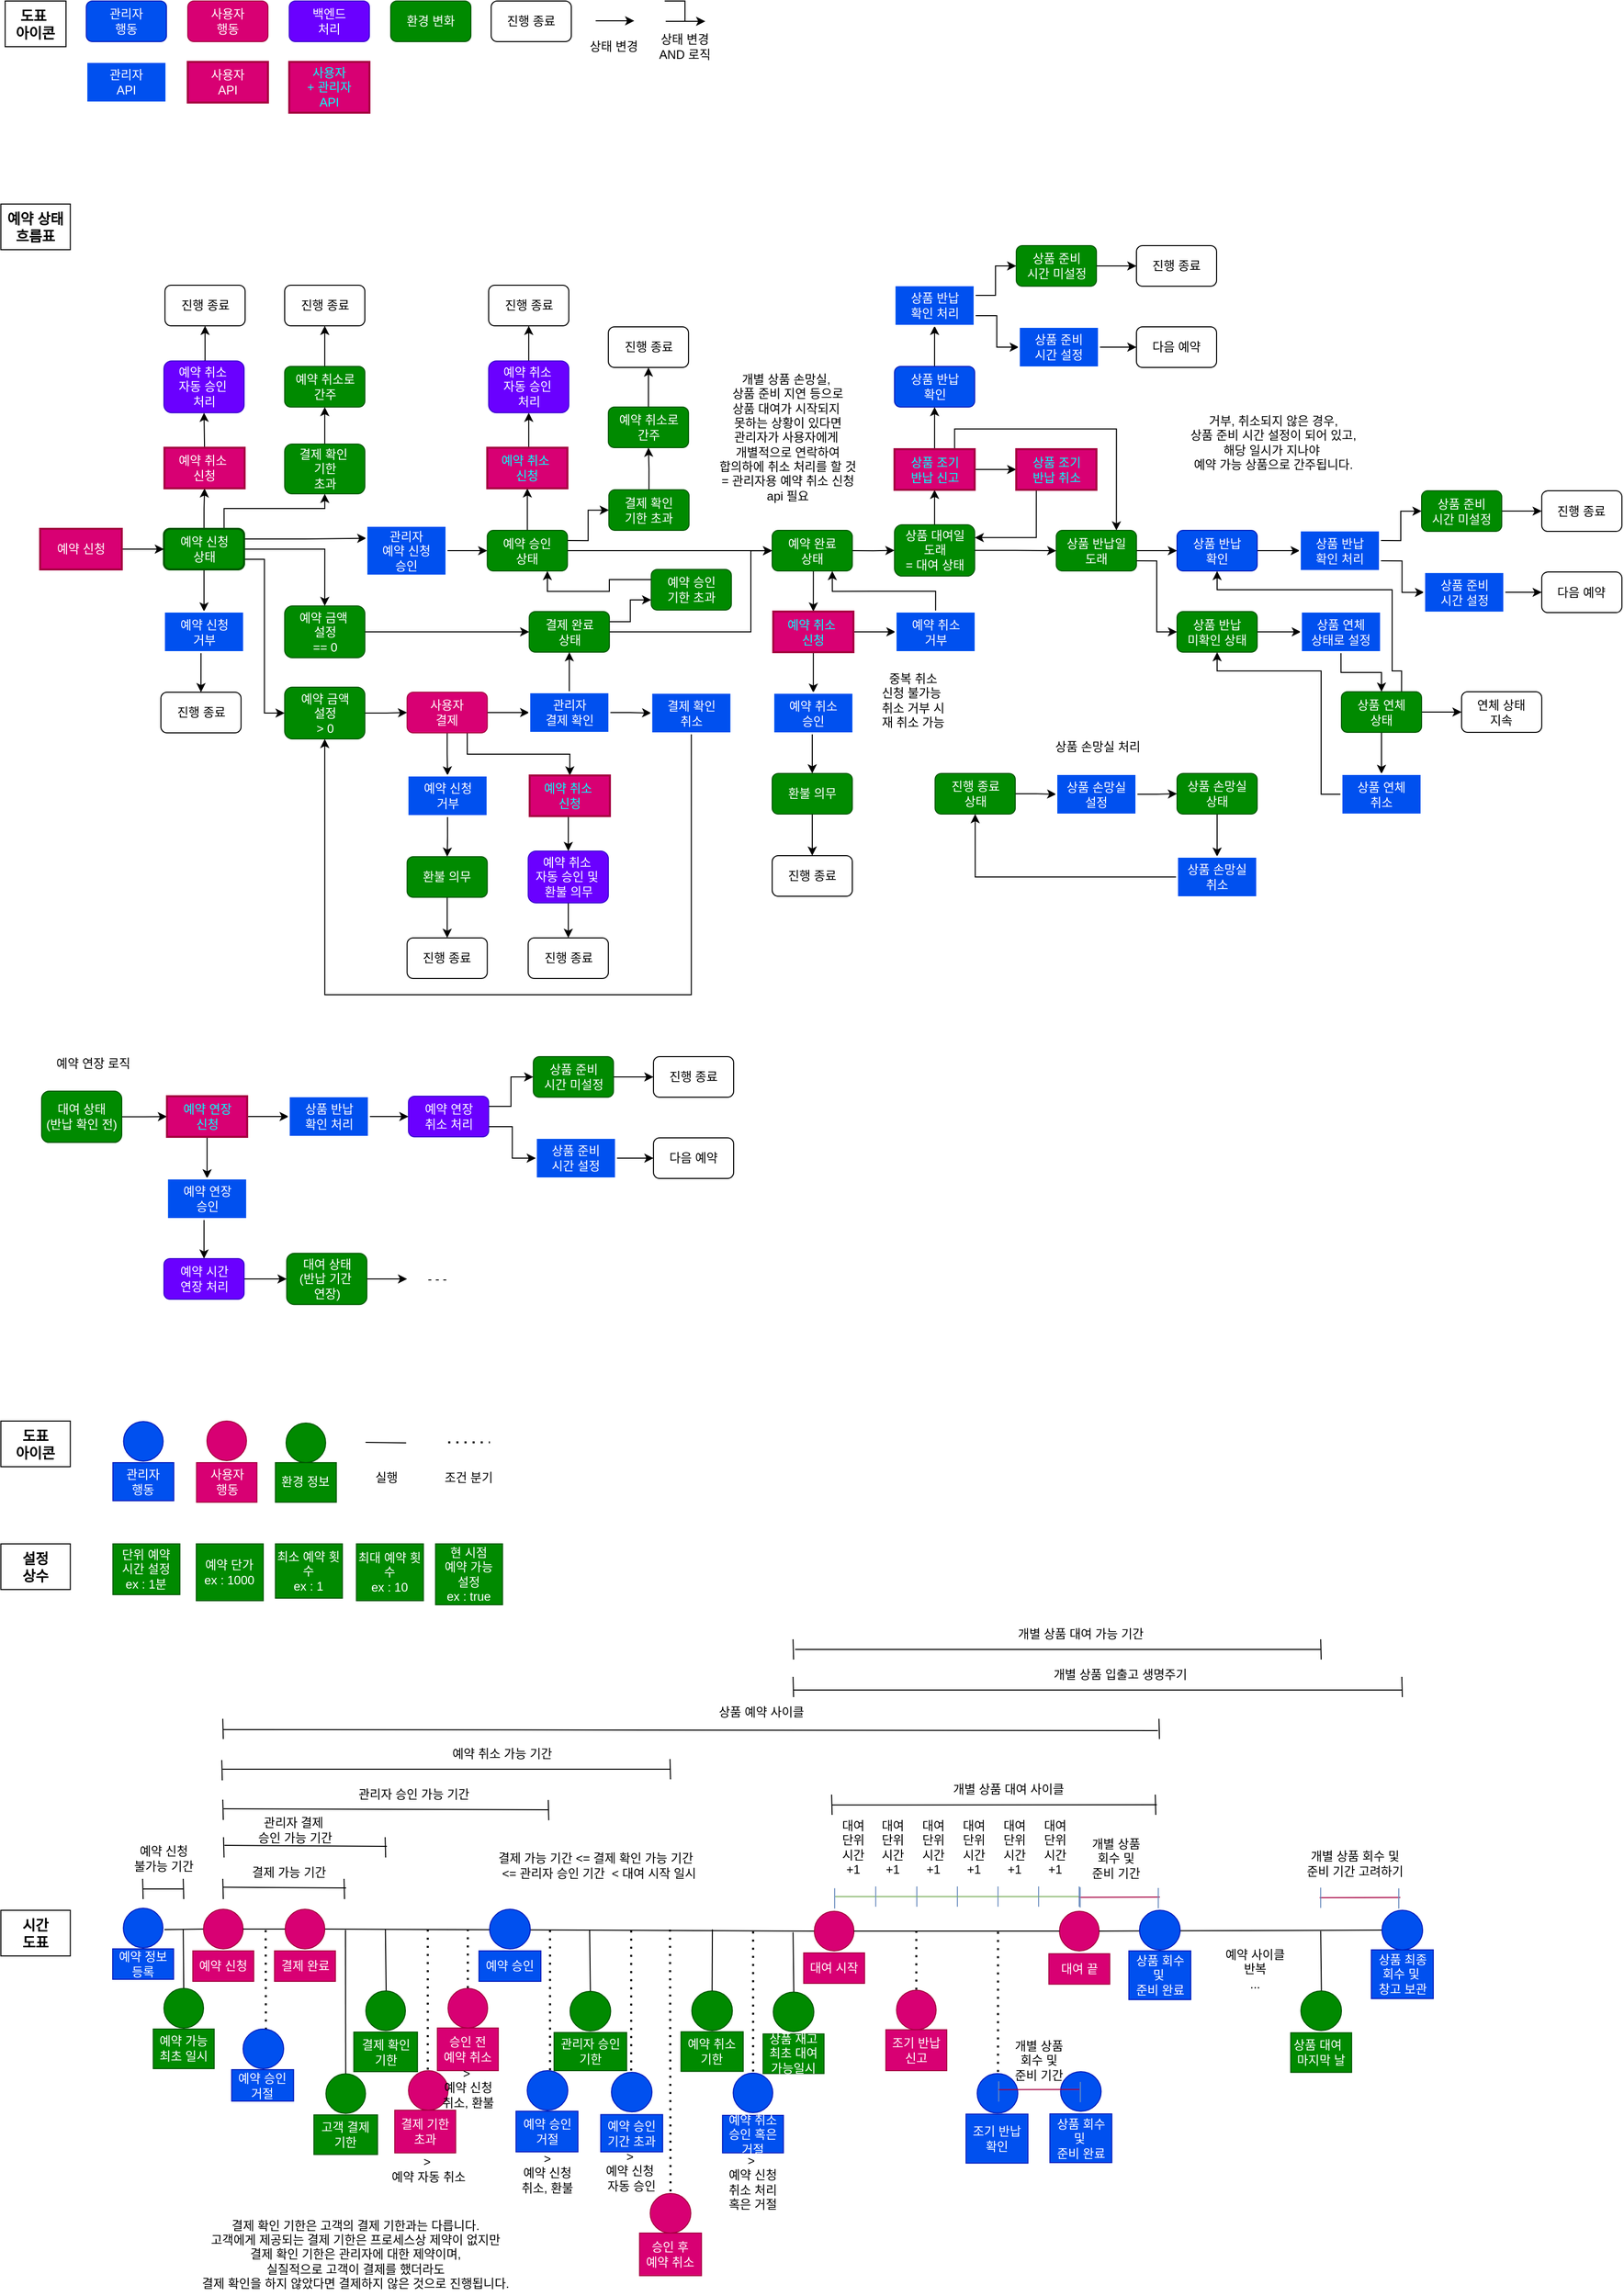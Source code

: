 <mxfile version="26.0.9">
  <diagram name="페이지-1" id="gPcE3TySeQDTiM629QRJ">
    <mxGraphModel dx="3695" dy="1672" grid="1" gridSize="10" guides="1" tooltips="1" connect="1" arrows="1" fold="1" page="1" pageScale="1" pageWidth="827" pageHeight="1169" math="0" shadow="0">
      <root>
        <mxCell id="0" />
        <mxCell id="1" parent="0" />
        <mxCell id="xE-0E0xbso1i-USyUR9E-60" value="" style="endArrow=none;html=1;rounded=0;exitX=1;exitY=0.5;exitDx=0;exitDy=0;entryX=0;entryY=0.5;entryDx=0;entryDy=0;" parent="1" target="xE-0E0xbso1i-USyUR9E-59" edge="1">
          <mxGeometry width="50" height="50" relative="1" as="geometry">
            <mxPoint x="-639.93" y="1939.99" as="sourcePoint" />
            <mxPoint x="-240.93" y="1939.99" as="targetPoint" />
          </mxGeometry>
        </mxCell>
        <mxCell id="xE-0E0xbso1i-USyUR9E-59" value="" style="ellipse;whiteSpace=wrap;html=1;aspect=fixed;fillColor=#d80073;strokeColor=#A50040;fontColor=#ffffff;" parent="1" vertex="1">
          <mxGeometry x="-601.43" y="1919.99" width="38.99" height="38.99" as="geometry" />
        </mxCell>
        <mxCell id="xE-0E0xbso1i-USyUR9E-61" value="&lt;div&gt;예약 신청&lt;/div&gt;" style="text;html=1;align=center;verticalAlign=middle;whiteSpace=wrap;rounded=0;fillColor=#d80073;strokeColor=#A50040;fontColor=#ffffff;" parent="1" vertex="1">
          <mxGeometry x="-611.94" y="1960.98" width="60" height="30" as="geometry" />
        </mxCell>
        <mxCell id="xE-0E0xbso1i-USyUR9E-127" value="" style="endArrow=none;html=1;rounded=0;entryX=0;entryY=0.5;entryDx=0;entryDy=0;exitX=1;exitY=0.5;exitDx=0;exitDy=0;" parent="1" source="5PIh_hH5cSEIUdFjAiik-25" target="5PIh_hH5cSEIUdFjAiik-131" edge="1">
          <mxGeometry width="50" height="50" relative="1" as="geometry">
            <mxPoint x="-380.93" y="1937.99" as="sourcePoint" />
            <mxPoint x="119.07" y="1939.99" as="targetPoint" />
          </mxGeometry>
        </mxCell>
        <mxCell id="xE-0E0xbso1i-USyUR9E-169" value="" style="endArrow=none;html=1;rounded=0;entryX=0.5;entryY=0;entryDx=0;entryDy=0;" parent="1" edge="1">
          <mxGeometry width="50" height="50" relative="1" as="geometry">
            <mxPoint x="-422.18" y="1939.8" as="sourcePoint" />
            <mxPoint x="-421.435" y="2001.5" as="targetPoint" />
          </mxGeometry>
        </mxCell>
        <mxCell id="5PIh_hH5cSEIUdFjAiik-26" value="" style="endArrow=none;html=1;rounded=0;exitX=1;exitY=0.5;exitDx=0;exitDy=0;entryX=0;entryY=0.5;entryDx=0;entryDy=0;" parent="1" source="xE-0E0xbso1i-USyUR9E-59" target="5PIh_hH5cSEIUdFjAiik-25" edge="1">
          <mxGeometry width="50" height="50" relative="1" as="geometry">
            <mxPoint x="-442.44" y="1938.98" as="sourcePoint" />
            <mxPoint x="-129.44" y="1937.98" as="targetPoint" />
          </mxGeometry>
        </mxCell>
        <mxCell id="5PIh_hH5cSEIUdFjAiik-25" value="" style="ellipse;whiteSpace=wrap;html=1;aspect=fixed;fillColor=#d80073;strokeColor=#A50040;fontColor=#ffffff;" parent="1" vertex="1">
          <mxGeometry x="-520.93" y="1919.99" width="38.99" height="38.99" as="geometry" />
        </mxCell>
        <mxCell id="5PIh_hH5cSEIUdFjAiik-27" value="결제 완료" style="text;html=1;align=center;verticalAlign=middle;whiteSpace=wrap;rounded=0;fillColor=#d80073;strokeColor=#A50040;fontColor=#ffffff;" parent="1" vertex="1">
          <mxGeometry x="-531.44" y="1960.99" width="60" height="30" as="geometry" />
        </mxCell>
        <mxCell id="5PIh_hH5cSEIUdFjAiik-28" value="" style="endArrow=none;html=1;rounded=0;exitX=0.5;exitY=0;exitDx=0;exitDy=0;" parent="1" source="5PIh_hH5cSEIUdFjAiik-56" edge="1">
          <mxGeometry width="50" height="50" relative="1" as="geometry">
            <mxPoint x="-620.925" y="2000.01" as="sourcePoint" />
            <mxPoint x="-621.42" y="1940" as="targetPoint" />
          </mxGeometry>
        </mxCell>
        <mxCell id="5PIh_hH5cSEIUdFjAiik-31" value="" style="ellipse;whiteSpace=wrap;html=1;aspect=fixed;fillColor=#008a00;strokeColor=#005700;fontColor=#ffffff;" parent="1" vertex="1">
          <mxGeometry x="-441.44" y="2000.5" width="38.99" height="38.99" as="geometry" />
        </mxCell>
        <mxCell id="5PIh_hH5cSEIUdFjAiik-32" value="결제 확인&lt;div&gt;기한&lt;/div&gt;" style="text;html=1;align=center;verticalAlign=middle;whiteSpace=wrap;rounded=0;fillColor=#008a00;strokeColor=#005700;fontColor=#ffffff;" parent="1" vertex="1">
          <mxGeometry x="-453.29" y="2041" width="62.69" height="39" as="geometry" />
        </mxCell>
        <mxCell id="5PIh_hH5cSEIUdFjAiik-35" value="예약 정보&lt;div&gt;등록&lt;/div&gt;" style="text;html=1;align=center;verticalAlign=middle;whiteSpace=wrap;rounded=0;fillColor=#0050ef;strokeColor=#001DBC;fontColor=#ffffff;" parent="1" vertex="1">
          <mxGeometry x="-690.93" y="1958.98" width="60" height="30" as="geometry" />
        </mxCell>
        <mxCell id="5PIh_hH5cSEIUdFjAiik-36" value="" style="ellipse;whiteSpace=wrap;html=1;aspect=fixed;fillColor=#0050ef;strokeColor=#001DBC;fontColor=#ffffff;" parent="1" vertex="1">
          <mxGeometry x="-680.42" y="1918.99" width="38.99" height="38.99" as="geometry" />
        </mxCell>
        <mxCell id="5PIh_hH5cSEIUdFjAiik-45" value="" style="endArrow=none;html=1;rounded=0;" parent="1" edge="1">
          <mxGeometry width="50" height="50" relative="1" as="geometry">
            <mxPoint x="-660.93" y="1909.99" as="sourcePoint" />
            <mxPoint x="-661.43" y="1889.99" as="targetPoint" />
          </mxGeometry>
        </mxCell>
        <mxCell id="5PIh_hH5cSEIUdFjAiik-46" value="" style="endArrow=none;html=1;rounded=0;" parent="1" edge="1">
          <mxGeometry width="50" height="50" relative="1" as="geometry">
            <mxPoint x="-620.93" y="1909.99" as="sourcePoint" />
            <mxPoint x="-621.43" y="1889.99" as="targetPoint" />
          </mxGeometry>
        </mxCell>
        <mxCell id="5PIh_hH5cSEIUdFjAiik-47" value="" style="endArrow=none;html=1;rounded=0;" parent="1" edge="1">
          <mxGeometry width="50" height="50" relative="1" as="geometry">
            <mxPoint x="-660.93" y="1899.99" as="sourcePoint" />
            <mxPoint x="-620.93" y="1899.99" as="targetPoint" />
          </mxGeometry>
        </mxCell>
        <mxCell id="5PIh_hH5cSEIUdFjAiik-48" value="예약 신청&lt;div&gt;불가능 기간&lt;/div&gt;" style="text;html=1;align=center;verticalAlign=middle;whiteSpace=wrap;rounded=0;" parent="1" vertex="1">
          <mxGeometry x="-675.93" y="1854.68" width="70.5" height="30" as="geometry" />
        </mxCell>
        <mxCell id="5PIh_hH5cSEIUdFjAiik-56" value="" style="ellipse;whiteSpace=wrap;html=1;aspect=fixed;fillColor=#008a00;strokeColor=#005700;fontColor=#ffffff;" parent="1" vertex="1">
          <mxGeometry x="-640.42" y="1997.98" width="38.99" height="38.99" as="geometry" />
        </mxCell>
        <mxCell id="5PIh_hH5cSEIUdFjAiik-57" value="예약 가능&lt;div&gt;최초 일시&lt;/div&gt;" style="text;html=1;align=center;verticalAlign=middle;whiteSpace=wrap;rounded=0;fillColor=#008a00;strokeColor=#005700;fontColor=#ffffff;" parent="1" vertex="1">
          <mxGeometry x="-650.93" y="2037.98" width="60" height="39" as="geometry" />
        </mxCell>
        <mxCell id="5PIh_hH5cSEIUdFjAiik-58" value="" style="endArrow=none;html=1;rounded=0;" parent="1" edge="1">
          <mxGeometry width="50" height="50" relative="1" as="geometry">
            <mxPoint x="-581.94" y="1909.99" as="sourcePoint" />
            <mxPoint x="-582.44" y="1889.99" as="targetPoint" />
          </mxGeometry>
        </mxCell>
        <mxCell id="5PIh_hH5cSEIUdFjAiik-59" value="" style="endArrow=none;html=1;rounded=0;" parent="1" edge="1">
          <mxGeometry width="50" height="50" relative="1" as="geometry">
            <mxPoint x="-462.44" y="1909.99" as="sourcePoint" />
            <mxPoint x="-462.94" y="1889.99" as="targetPoint" />
          </mxGeometry>
        </mxCell>
        <mxCell id="5PIh_hH5cSEIUdFjAiik-60" value="" style="endArrow=none;html=1;rounded=0;" parent="1" edge="1">
          <mxGeometry width="50" height="50" relative="1" as="geometry">
            <mxPoint x="-582.44" y="1898.31" as="sourcePoint" />
            <mxPoint x="-460.93" y="1898.99" as="targetPoint" />
          </mxGeometry>
        </mxCell>
        <mxCell id="5PIh_hH5cSEIUdFjAiik-61" value="결제 가능 기간" style="text;html=1;align=center;verticalAlign=middle;whiteSpace=wrap;rounded=0;" parent="1" vertex="1">
          <mxGeometry x="-562.44" y="1868.68" width="90" height="30" as="geometry" />
        </mxCell>
        <mxCell id="5PIh_hH5cSEIUdFjAiik-62" value="" style="endArrow=none;dashed=1;html=1;dashPattern=1 3;strokeWidth=2;rounded=0;" parent="1" edge="1">
          <mxGeometry width="50" height="50" relative="1" as="geometry">
            <mxPoint x="-380.42" y="1940" as="sourcePoint" />
            <mxPoint x="-380.42" y="2080" as="targetPoint" />
          </mxGeometry>
        </mxCell>
        <mxCell id="5PIh_hH5cSEIUdFjAiik-63" value="" style="ellipse;whiteSpace=wrap;html=1;aspect=fixed;fillColor=#d80073;strokeColor=#A50040;fontColor=#ffffff;" parent="1" vertex="1">
          <mxGeometry x="-399.42" y="2079.01" width="38.99" height="38.99" as="geometry" />
        </mxCell>
        <mxCell id="5PIh_hH5cSEIUdFjAiik-64" value="결제 기한&lt;div&gt;초과&lt;/div&gt;" style="text;html=1;align=center;verticalAlign=middle;whiteSpace=wrap;rounded=0;fillColor=#d80073;strokeColor=#A50040;fontColor=#ffffff;" parent="1" vertex="1">
          <mxGeometry x="-412.93" y="2118" width="60" height="42" as="geometry" />
        </mxCell>
        <mxCell id="5PIh_hH5cSEIUdFjAiik-65" value="&amp;gt;&amp;nbsp;&lt;div&gt;예약 자동 취소&lt;/div&gt;" style="text;html=1;align=center;verticalAlign=middle;whiteSpace=wrap;rounded=0;" parent="1" vertex="1">
          <mxGeometry x="-420.43" y="2161.59" width="81" height="28.48" as="geometry" />
        </mxCell>
        <mxCell id="5PIh_hH5cSEIUdFjAiik-74" value="" style="endArrow=none;html=1;rounded=0;entryX=0.5;entryY=0;entryDx=0;entryDy=0;" parent="1" edge="1">
          <mxGeometry width="50" height="50" relative="1" as="geometry">
            <mxPoint x="-220.91" y="1940.22" as="sourcePoint" />
            <mxPoint x="-220.165" y="2001.92" as="targetPoint" />
          </mxGeometry>
        </mxCell>
        <mxCell id="5PIh_hH5cSEIUdFjAiik-75" value="" style="ellipse;whiteSpace=wrap;html=1;aspect=fixed;fillColor=#008a00;strokeColor=#005700;fontColor=#ffffff;" parent="1" vertex="1">
          <mxGeometry x="-240.17" y="2000.92" width="39.99" height="38.99" as="geometry" />
        </mxCell>
        <mxCell id="5PIh_hH5cSEIUdFjAiik-76" value="관리자 승인&lt;div&gt;기한&lt;/div&gt;" style="text;html=1;align=center;verticalAlign=middle;whiteSpace=wrap;rounded=0;fillColor=#008a00;strokeColor=#005700;fontColor=#ffffff;" parent="1" vertex="1">
          <mxGeometry x="-255.93" y="2041.42" width="71.51" height="37.57" as="geometry" />
        </mxCell>
        <mxCell id="5PIh_hH5cSEIUdFjAiik-78" value="예약 승인" style="text;html=1;align=center;verticalAlign=middle;whiteSpace=wrap;rounded=0;fillColor=#0050ef;strokeColor=#001DBC;fontColor=#ffffff;" parent="1" vertex="1">
          <mxGeometry x="-329.93" y="1960.98" width="61" height="30" as="geometry" />
        </mxCell>
        <mxCell id="5PIh_hH5cSEIUdFjAiik-79" value="" style="ellipse;whiteSpace=wrap;html=1;aspect=fixed;fillColor=#0050ef;strokeColor=#001DBC;fontColor=#ffffff;" parent="1" vertex="1">
          <mxGeometry x="-319.43" y="1919.99" width="39.99" height="38.99" as="geometry" />
        </mxCell>
        <mxCell id="5PIh_hH5cSEIUdFjAiik-80" value="" style="endArrow=none;html=1;rounded=0;" parent="1" edge="1">
          <mxGeometry width="50" height="50" relative="1" as="geometry">
            <mxPoint x="-581.68" y="1820.99" as="sourcePoint" />
            <mxPoint x="-260.93" y="1821.99" as="targetPoint" />
          </mxGeometry>
        </mxCell>
        <mxCell id="5PIh_hH5cSEIUdFjAiik-81" value="" style="endArrow=none;html=1;rounded=0;" parent="1" edge="1">
          <mxGeometry width="50" height="50" relative="1" as="geometry">
            <mxPoint x="-581.94" y="1831.99" as="sourcePoint" />
            <mxPoint x="-582.44" y="1811.99" as="targetPoint" />
          </mxGeometry>
        </mxCell>
        <mxCell id="5PIh_hH5cSEIUdFjAiik-82" value="" style="endArrow=none;html=1;rounded=0;" parent="1" edge="1">
          <mxGeometry width="50" height="50" relative="1" as="geometry">
            <mxPoint x="-261.17" y="1832.31" as="sourcePoint" />
            <mxPoint x="-261.67" y="1812.31" as="targetPoint" />
          </mxGeometry>
        </mxCell>
        <mxCell id="5PIh_hH5cSEIUdFjAiik-83" value="관리자 승인 가능 기간" style="text;html=1;align=center;verticalAlign=middle;whiteSpace=wrap;rounded=0;" parent="1" vertex="1">
          <mxGeometry x="-453.93" y="1791.99" width="119.51" height="30" as="geometry" />
        </mxCell>
        <mxCell id="5PIh_hH5cSEIUdFjAiik-84" value="" style="endArrow=none;dashed=1;html=1;dashPattern=1 3;strokeWidth=2;rounded=0;" parent="1" edge="1">
          <mxGeometry width="50" height="50" relative="1" as="geometry">
            <mxPoint x="-179.93" y="1940.87" as="sourcePoint" />
            <mxPoint x="-179.93" y="2080.87" as="targetPoint" />
          </mxGeometry>
        </mxCell>
        <mxCell id="5PIh_hH5cSEIUdFjAiik-85" value="예약 승인&lt;div&gt;기간 초과&lt;/div&gt;" style="text;html=1;align=center;verticalAlign=middle;whiteSpace=wrap;rounded=0;fillColor=#0050ef;strokeColor=#001DBC;fontColor=#ffffff;" parent="1" vertex="1">
          <mxGeometry x="-209.93" y="2122.28" width="61" height="36.71" as="geometry" />
        </mxCell>
        <mxCell id="5PIh_hH5cSEIUdFjAiik-86" value="" style="ellipse;whiteSpace=wrap;html=1;aspect=fixed;fillColor=#0050ef;strokeColor=#001DBC;fontColor=#ffffff;" parent="1" vertex="1">
          <mxGeometry x="-199.42" y="2080.59" width="39.99" height="38.99" as="geometry" />
        </mxCell>
        <mxCell id="5PIh_hH5cSEIUdFjAiik-87" value="&amp;gt;&amp;nbsp;&lt;div&gt;예약 신청&amp;nbsp;&lt;/div&gt;&lt;div&gt;자동&amp;nbsp;&lt;span style=&quot;background-color: initial;&quot;&gt;승인&lt;/span&gt;&lt;/div&gt;" style="text;html=1;align=center;verticalAlign=middle;whiteSpace=wrap;rounded=0;" parent="1" vertex="1">
          <mxGeometry x="-223.93" y="2158.99" width="89" height="39" as="geometry" />
        </mxCell>
        <mxCell id="5PIh_hH5cSEIUdFjAiik-88" value="" style="endArrow=none;dashed=1;html=1;dashPattern=1 3;strokeWidth=2;rounded=0;" parent="1" edge="1">
          <mxGeometry width="50" height="50" relative="1" as="geometry">
            <mxPoint x="-259.93" y="1940.68" as="sourcePoint" />
            <mxPoint x="-259.93" y="2080.68" as="targetPoint" />
          </mxGeometry>
        </mxCell>
        <mxCell id="5PIh_hH5cSEIUdFjAiik-89" value="" style="ellipse;whiteSpace=wrap;html=1;aspect=fixed;fillColor=#0050ef;strokeColor=#001DBC;fontColor=#ffffff;" parent="1" vertex="1">
          <mxGeometry x="-282.41" y="2078.99" width="39.99" height="38.99" as="geometry" />
        </mxCell>
        <mxCell id="5PIh_hH5cSEIUdFjAiik-90" value="예약 승인&lt;div&gt;거절&lt;/div&gt;" style="text;html=1;align=center;verticalAlign=middle;whiteSpace=wrap;rounded=0;fillColor=#0050ef;strokeColor=#001DBC;fontColor=#ffffff;" parent="1" vertex="1">
          <mxGeometry x="-293.42" y="2118.97" width="61" height="40.02" as="geometry" />
        </mxCell>
        <mxCell id="5PIh_hH5cSEIUdFjAiik-91" value="&amp;gt;&lt;div&gt;예약 신청&lt;/div&gt;&lt;div&gt;취소,&amp;nbsp;&lt;span style=&quot;background-color: initial;&quot;&gt;환불&lt;/span&gt;&lt;/div&gt;" style="text;html=1;align=center;verticalAlign=middle;whiteSpace=wrap;rounded=0;" parent="1" vertex="1">
          <mxGeometry x="-292.92" y="2160" width="61" height="39" as="geometry" />
        </mxCell>
        <mxCell id="5PIh_hH5cSEIUdFjAiik-95" value="" style="endArrow=none;html=1;rounded=0;entryX=0.5;entryY=0;entryDx=0;entryDy=0;" parent="1" target="5PIh_hH5cSEIUdFjAiik-96" edge="1">
          <mxGeometry width="50" height="50" relative="1" as="geometry">
            <mxPoint x="-99.93" y="1939.93" as="sourcePoint" />
            <mxPoint x="-99.185" y="2001.63" as="targetPoint" />
          </mxGeometry>
        </mxCell>
        <mxCell id="5PIh_hH5cSEIUdFjAiik-96" value="" style="ellipse;whiteSpace=wrap;html=1;aspect=fixed;fillColor=#008a00;strokeColor=#005700;fontColor=#ffffff;" parent="1" vertex="1">
          <mxGeometry x="-120.19" y="2000.5" width="39.99" height="38.99" as="geometry" />
        </mxCell>
        <mxCell id="5PIh_hH5cSEIUdFjAiik-97" value="예약&amp;nbsp;&lt;span style=&quot;background-color: initial;&quot;&gt;취소&lt;/span&gt;&lt;div&gt;기한&lt;/div&gt;" style="text;html=1;align=center;verticalAlign=middle;whiteSpace=wrap;rounded=0;fillColor=#008a00;strokeColor=#005700;fontColor=#ffffff;" parent="1" vertex="1">
          <mxGeometry x="-130.83" y="2040.7" width="61.26" height="39" as="geometry" />
        </mxCell>
        <mxCell id="5PIh_hH5cSEIUdFjAiik-98" value="" style="endArrow=none;dashed=1;html=1;dashPattern=1 3;strokeWidth=2;rounded=0;entryX=0.5;entryY=0;entryDx=0;entryDy=0;" parent="1" target="5PIh_hH5cSEIUdFjAiik-99" edge="1">
          <mxGeometry width="50" height="50" relative="1" as="geometry">
            <mxPoint x="-141.69" y="1939.99" as="sourcePoint" />
            <mxPoint x="-141.69" y="1978.99" as="targetPoint" />
          </mxGeometry>
        </mxCell>
        <mxCell id="5PIh_hH5cSEIUdFjAiik-99" value="" style="ellipse;whiteSpace=wrap;html=1;aspect=fixed;fillColor=#d80073;strokeColor=#A50040;fontColor=#ffffff;" parent="1" vertex="1">
          <mxGeometry x="-161.18" y="2200" width="39.99" height="38.99" as="geometry" />
        </mxCell>
        <mxCell id="5PIh_hH5cSEIUdFjAiik-100" value="&lt;div&gt;승인 후&lt;/div&gt;예약 취소" style="text;html=1;align=center;verticalAlign=middle;whiteSpace=wrap;rounded=0;fillColor=#d80073;strokeColor=#A50040;fontColor=#ffffff;" parent="1" vertex="1">
          <mxGeometry x="-171.69" y="2238.99" width="61" height="42" as="geometry" />
        </mxCell>
        <mxCell id="5PIh_hH5cSEIUdFjAiik-101" value="" style="endArrow=none;dashed=1;html=1;dashPattern=1 3;strokeWidth=2;rounded=0;" parent="1" edge="1">
          <mxGeometry width="50" height="50" relative="1" as="geometry">
            <mxPoint x="-340.93" y="1939.59" as="sourcePoint" />
            <mxPoint x="-340.93" y="1999.99" as="targetPoint" />
          </mxGeometry>
        </mxCell>
        <mxCell id="5PIh_hH5cSEIUdFjAiik-102" value="" style="ellipse;whiteSpace=wrap;html=1;aspect=fixed;fillColor=#d80073;strokeColor=#A50040;fontColor=#ffffff;" parent="1" vertex="1">
          <mxGeometry x="-360.42" y="1997.98" width="38.99" height="38.99" as="geometry" />
        </mxCell>
        <mxCell id="5PIh_hH5cSEIUdFjAiik-103" value="승인 전&lt;div&gt;예약 취소&lt;/div&gt;" style="text;html=1;align=center;verticalAlign=middle;whiteSpace=wrap;rounded=0;fillColor=#d80073;strokeColor=#A50040;fontColor=#ffffff;" parent="1" vertex="1">
          <mxGeometry x="-370.93" y="2036.97" width="60" height="42" as="geometry" />
        </mxCell>
        <mxCell id="5PIh_hH5cSEIUdFjAiik-104" value="&amp;gt;&amp;nbsp;&lt;div&gt;예약 신청&lt;/div&gt;&lt;div&gt;취소,&amp;nbsp;&lt;span style=&quot;background-color: initial;&quot;&gt;환불&lt;/span&gt;&lt;/div&gt;" style="text;html=1;align=center;verticalAlign=middle;whiteSpace=wrap;rounded=0;" parent="1" vertex="1">
          <mxGeometry x="-381.43" y="2076.98" width="81" height="39" as="geometry" />
        </mxCell>
        <mxCell id="5PIh_hH5cSEIUdFjAiik-111" value="" style="endArrow=none;dashed=1;html=1;dashPattern=1 3;strokeWidth=2;rounded=0;" parent="1" edge="1">
          <mxGeometry width="50" height="50" relative="1" as="geometry">
            <mxPoint x="-59.78" y="1941.82" as="sourcePoint" />
            <mxPoint x="-59.78" y="2081.82" as="targetPoint" />
          </mxGeometry>
        </mxCell>
        <mxCell id="5PIh_hH5cSEIUdFjAiik-112" value="예약 취소 승인 혹은 거절" style="text;html=1;align=center;verticalAlign=middle;whiteSpace=wrap;rounded=0;fillColor=#0050ef;strokeColor=#001DBC;fontColor=#ffffff;" parent="1" vertex="1">
          <mxGeometry x="-89.93" y="2123.05" width="60" height="36.94" as="geometry" />
        </mxCell>
        <mxCell id="5PIh_hH5cSEIUdFjAiik-113" value="" style="ellipse;whiteSpace=wrap;html=1;aspect=fixed;fillColor=#0050ef;strokeColor=#001DBC;fontColor=#ffffff;" parent="1" vertex="1">
          <mxGeometry x="-79.42" y="2081.36" width="38.99" height="38.99" as="geometry" />
        </mxCell>
        <mxCell id="5PIh_hH5cSEIUdFjAiik-114" value="&amp;gt;&amp;nbsp;&lt;div&gt;예약 신청&lt;/div&gt;&lt;div&gt;취소 처리 혹은 거절&lt;/div&gt;" style="text;html=1;align=center;verticalAlign=middle;whiteSpace=wrap;rounded=0;" parent="1" vertex="1">
          <mxGeometry x="-89.93" y="2169.5" width="60" height="39" as="geometry" />
        </mxCell>
        <mxCell id="5PIh_hH5cSEIUdFjAiik-119" value="" style="endArrow=none;html=1;rounded=0;" parent="1" edge="1">
          <mxGeometry width="50" height="50" relative="1" as="geometry">
            <mxPoint x="-582.68" y="1781.99" as="sourcePoint" />
            <mxPoint x="-140.93" y="1781.99" as="targetPoint" />
          </mxGeometry>
        </mxCell>
        <mxCell id="5PIh_hH5cSEIUdFjAiik-120" value="" style="endArrow=none;html=1;rounded=0;" parent="1" edge="1">
          <mxGeometry width="50" height="50" relative="1" as="geometry">
            <mxPoint x="-582.94" y="1792.99" as="sourcePoint" />
            <mxPoint x="-583.44" y="1772.99" as="targetPoint" />
          </mxGeometry>
        </mxCell>
        <mxCell id="5PIh_hH5cSEIUdFjAiik-121" value="" style="endArrow=none;html=1;rounded=0;" parent="1" edge="1">
          <mxGeometry width="50" height="50" relative="1" as="geometry">
            <mxPoint x="-141.2" y="1791.99" as="sourcePoint" />
            <mxPoint x="-141.7" y="1771.99" as="targetPoint" />
          </mxGeometry>
        </mxCell>
        <mxCell id="5PIh_hH5cSEIUdFjAiik-122" value="예약 취소 가능 기간" style="text;html=1;align=center;verticalAlign=middle;whiteSpace=wrap;rounded=0;" parent="1" vertex="1">
          <mxGeometry x="-362.43" y="1752.31" width="110.02" height="30" as="geometry" />
        </mxCell>
        <mxCell id="5PIh_hH5cSEIUdFjAiik-128" value="" style="endArrow=none;html=1;rounded=0;entryX=0.5;entryY=0;entryDx=0;entryDy=0;" parent="1" edge="1">
          <mxGeometry width="50" height="50" relative="1" as="geometry">
            <mxPoint x="-20.41" y="1942.64" as="sourcePoint" />
            <mxPoint x="-19.665" y="2004.34" as="targetPoint" />
          </mxGeometry>
        </mxCell>
        <mxCell id="5PIh_hH5cSEIUdFjAiik-129" value="" style="ellipse;whiteSpace=wrap;html=1;aspect=fixed;fillColor=#008a00;strokeColor=#005700;fontColor=#ffffff;" parent="1" vertex="1">
          <mxGeometry x="-39.91" y="2001.63" width="39.99" height="38.99" as="geometry" />
        </mxCell>
        <mxCell id="5PIh_hH5cSEIUdFjAiik-130" value="상품 재고 최초 대여 가능일시" style="text;html=1;align=center;verticalAlign=middle;whiteSpace=wrap;rounded=0;fillColor=#008a00;strokeColor=#005700;fontColor=#ffffff;" parent="1" vertex="1">
          <mxGeometry x="-49.93" y="2042.82" width="60.02" height="39" as="geometry" />
        </mxCell>
        <mxCell id="5PIh_hH5cSEIUdFjAiik-131" value="" style="ellipse;whiteSpace=wrap;html=1;aspect=fixed;fillColor=#d80073;strokeColor=#A50040;fontColor=#ffffff;" parent="1" vertex="1">
          <mxGeometry x="0.58" y="1921.99" width="38.99" height="38.99" as="geometry" />
        </mxCell>
        <mxCell id="5PIh_hH5cSEIUdFjAiik-132" value="대여 시작" style="text;html=1;align=center;verticalAlign=middle;whiteSpace=wrap;rounded=0;fillColor=#d80073;strokeColor=#A50040;fontColor=#ffffff;" parent="1" vertex="1">
          <mxGeometry x="-9.93" y="1962.99" width="60" height="30" as="geometry" />
        </mxCell>
        <mxCell id="5PIh_hH5cSEIUdFjAiik-133" value="" style="endArrow=none;html=1;rounded=0;fillColor=#d5e8d4;strokeColor=#82b366;" parent="1" edge="1">
          <mxGeometry width="50" height="50" relative="1" as="geometry">
            <mxPoint x="21.07" y="1907.49" as="sourcePoint" />
            <mxPoint x="61.07" y="1907.49" as="targetPoint" />
          </mxGeometry>
        </mxCell>
        <mxCell id="5PIh_hH5cSEIUdFjAiik-134" value="" style="endArrow=none;html=1;rounded=0;fillColor=#dae8fc;strokeColor=#6c8ebf;" parent="1" edge="1">
          <mxGeometry width="50" height="50" relative="1" as="geometry">
            <mxPoint x="61.07" y="1917.49" as="sourcePoint" />
            <mxPoint x="61.07" y="1897.49" as="targetPoint" />
          </mxGeometry>
        </mxCell>
        <mxCell id="5PIh_hH5cSEIUdFjAiik-136" value="" style="endArrow=none;html=1;rounded=0;fillColor=#d5e8d4;strokeColor=#82b366;" parent="1" edge="1">
          <mxGeometry width="50" height="50" relative="1" as="geometry">
            <mxPoint x="61.57" y="1907.49" as="sourcePoint" />
            <mxPoint x="101.57" y="1907.49" as="targetPoint" />
          </mxGeometry>
        </mxCell>
        <mxCell id="5PIh_hH5cSEIUdFjAiik-137" value="" style="endArrow=none;html=1;rounded=0;fillColor=#dae8fc;strokeColor=#6c8ebf;" parent="1" edge="1">
          <mxGeometry width="50" height="50" relative="1" as="geometry">
            <mxPoint x="101.57" y="1917.49" as="sourcePoint" />
            <mxPoint x="101.57" y="1897.49" as="targetPoint" />
          </mxGeometry>
        </mxCell>
        <mxCell id="5PIh_hH5cSEIUdFjAiik-139" value="" style="endArrow=none;html=1;rounded=0;fillColor=#dae8fc;strokeColor=#6c8ebf;" parent="1" edge="1">
          <mxGeometry width="50" height="50" relative="1" as="geometry">
            <mxPoint x="20.58" y="1919.3" as="sourcePoint" />
            <mxPoint x="20.58" y="1899.3" as="targetPoint" />
          </mxGeometry>
        </mxCell>
        <mxCell id="5PIh_hH5cSEIUdFjAiik-140" value="&lt;div&gt;대여&lt;/div&gt;단위&lt;div&gt;시간&lt;/div&gt;&lt;div&gt;+1&lt;/div&gt;" style="text;html=1;align=center;verticalAlign=middle;whiteSpace=wrap;rounded=0;" parent="1" vertex="1">
          <mxGeometry x="8.55" y="1830.0" width="60" height="57.99" as="geometry" />
        </mxCell>
        <mxCell id="5PIh_hH5cSEIUdFjAiik-142" value="" style="endArrow=none;html=1;rounded=0;fillColor=#d5e8d4;strokeColor=#82b366;" parent="1" edge="1">
          <mxGeometry width="50" height="50" relative="1" as="geometry">
            <mxPoint x="101.57" y="1907.49" as="sourcePoint" />
            <mxPoint x="141.57" y="1907.49" as="targetPoint" />
          </mxGeometry>
        </mxCell>
        <mxCell id="5PIh_hH5cSEIUdFjAiik-143" value="" style="endArrow=none;html=1;rounded=0;fillColor=#dae8fc;strokeColor=#6c8ebf;" parent="1" edge="1">
          <mxGeometry width="50" height="50" relative="1" as="geometry">
            <mxPoint x="141.57" y="1917.49" as="sourcePoint" />
            <mxPoint x="141.57" y="1897.49" as="targetPoint" />
          </mxGeometry>
        </mxCell>
        <mxCell id="5PIh_hH5cSEIUdFjAiik-145" value="&lt;div&gt;대여&lt;/div&gt;단위&lt;div&gt;시간&lt;/div&gt;&lt;div&gt;+1&lt;/div&gt;" style="text;html=1;align=center;verticalAlign=middle;whiteSpace=wrap;rounded=0;" parent="1" vertex="1">
          <mxGeometry x="48.07" y="1830.0" width="60" height="57.99" as="geometry" />
        </mxCell>
        <mxCell id="5PIh_hH5cSEIUdFjAiik-146" value="&lt;div&gt;대여&lt;/div&gt;단위&lt;div&gt;시간&lt;/div&gt;&lt;div&gt;+1&lt;/div&gt;" style="text;html=1;align=center;verticalAlign=middle;whiteSpace=wrap;rounded=0;" parent="1" vertex="1">
          <mxGeometry x="88.07" y="1830.0" width="60" height="57.99" as="geometry" />
        </mxCell>
        <mxCell id="5PIh_hH5cSEIUdFjAiik-147" value="" style="endArrow=none;html=1;rounded=0;fillColor=#d5e8d4;strokeColor=#82b366;" parent="1" edge="1">
          <mxGeometry width="50" height="50" relative="1" as="geometry">
            <mxPoint x="141.57" y="1907.49" as="sourcePoint" />
            <mxPoint x="181.57" y="1907.49" as="targetPoint" />
          </mxGeometry>
        </mxCell>
        <mxCell id="5PIh_hH5cSEIUdFjAiik-148" value="" style="endArrow=none;html=1;rounded=0;fillColor=#dae8fc;strokeColor=#6c8ebf;" parent="1" edge="1">
          <mxGeometry width="50" height="50" relative="1" as="geometry">
            <mxPoint x="181.57" y="1917.49" as="sourcePoint" />
            <mxPoint x="181.57" y="1897.49" as="targetPoint" />
          </mxGeometry>
        </mxCell>
        <mxCell id="5PIh_hH5cSEIUdFjAiik-149" value="&lt;div&gt;대여&lt;/div&gt;단위&lt;div&gt;시간&lt;/div&gt;&lt;div&gt;+1&lt;/div&gt;" style="text;html=1;align=center;verticalAlign=middle;whiteSpace=wrap;rounded=0;" parent="1" vertex="1">
          <mxGeometry x="128.07" y="1830.0" width="60" height="57.99" as="geometry" />
        </mxCell>
        <mxCell id="5PIh_hH5cSEIUdFjAiik-150" value="" style="endArrow=none;html=1;rounded=0;fillColor=#d5e8d4;strokeColor=#82b366;" parent="1" edge="1">
          <mxGeometry width="50" height="50" relative="1" as="geometry">
            <mxPoint x="181.57" y="1907.49" as="sourcePoint" />
            <mxPoint x="221.57" y="1907.49" as="targetPoint" />
          </mxGeometry>
        </mxCell>
        <mxCell id="5PIh_hH5cSEIUdFjAiik-151" value="" style="endArrow=none;html=1;rounded=0;fillColor=#dae8fc;strokeColor=#6c8ebf;" parent="1" edge="1">
          <mxGeometry width="50" height="50" relative="1" as="geometry">
            <mxPoint x="221.57" y="1917.49" as="sourcePoint" />
            <mxPoint x="221.57" y="1897.49" as="targetPoint" />
          </mxGeometry>
        </mxCell>
        <mxCell id="5PIh_hH5cSEIUdFjAiik-152" value="&lt;div&gt;대여&lt;/div&gt;단위&lt;div&gt;시간&lt;/div&gt;&lt;div&gt;+1&lt;/div&gt;" style="text;html=1;align=center;verticalAlign=middle;whiteSpace=wrap;rounded=0;" parent="1" vertex="1">
          <mxGeometry x="168.07" y="1830.0" width="60" height="57.99" as="geometry" />
        </mxCell>
        <mxCell id="5PIh_hH5cSEIUdFjAiik-154" value="" style="ellipse;whiteSpace=wrap;html=1;aspect=fixed;fillColor=#d80073;strokeColor=#A50040;fontColor=#ffffff;" parent="1" vertex="1">
          <mxGeometry x="242.21" y="1921.99" width="38.99" height="38.99" as="geometry" />
        </mxCell>
        <mxCell id="5PIh_hH5cSEIUdFjAiik-155" value="대여 끝" style="text;html=1;align=center;verticalAlign=middle;whiteSpace=wrap;rounded=0;fillColor=#d80073;strokeColor=#A50040;fontColor=#ffffff;" parent="1" vertex="1">
          <mxGeometry x="231.7" y="1963.81" width="60" height="30" as="geometry" />
        </mxCell>
        <mxCell id="5PIh_hH5cSEIUdFjAiik-158" value="" style="endArrow=none;html=1;rounded=0;fillColor=#d5e8d4;strokeColor=#82b366;" parent="1" edge="1">
          <mxGeometry width="50" height="50" relative="1" as="geometry">
            <mxPoint x="221.57" y="1907.49" as="sourcePoint" />
            <mxPoint x="261.57" y="1907.49" as="targetPoint" />
          </mxGeometry>
        </mxCell>
        <mxCell id="5PIh_hH5cSEIUdFjAiik-159" value="" style="endArrow=none;html=1;rounded=0;fillColor=#dae8fc;strokeColor=#6c8ebf;" parent="1" edge="1">
          <mxGeometry width="50" height="50" relative="1" as="geometry">
            <mxPoint x="261.57" y="1917.49" as="sourcePoint" />
            <mxPoint x="261.57" y="1897.49" as="targetPoint" />
          </mxGeometry>
        </mxCell>
        <mxCell id="5PIh_hH5cSEIUdFjAiik-160" value="&lt;div&gt;대여&lt;/div&gt;단위&lt;div&gt;시간&lt;/div&gt;&lt;div&gt;+1&lt;/div&gt;" style="text;html=1;align=center;verticalAlign=middle;whiteSpace=wrap;rounded=0;" parent="1" vertex="1">
          <mxGeometry x="208.07" y="1830.0" width="60" height="57.99" as="geometry" />
        </mxCell>
        <mxCell id="5PIh_hH5cSEIUdFjAiik-162" value="" style="endArrow=none;html=1;rounded=0;exitX=1;exitY=0.5;exitDx=0;exitDy=0;entryX=0;entryY=0.5;entryDx=0;entryDy=0;" parent="1" source="5PIh_hH5cSEIUdFjAiik-131" target="5PIh_hH5cSEIUdFjAiik-154" edge="1">
          <mxGeometry width="50" height="50" relative="1" as="geometry">
            <mxPoint x="241.07" y="1928.99" as="sourcePoint" />
            <mxPoint x="291.07" y="1878.99" as="targetPoint" />
          </mxGeometry>
        </mxCell>
        <mxCell id="5PIh_hH5cSEIUdFjAiik-167" value="" style="endArrow=none;html=1;rounded=0;entryX=1;entryY=0.5;entryDx=0;entryDy=0;exitX=0;exitY=0.5;exitDx=0;exitDy=0;" parent="1" source="5PIh_hH5cSEIUdFjAiik-182" target="5PIh_hH5cSEIUdFjAiik-154" edge="1">
          <mxGeometry width="50" height="50" relative="1" as="geometry">
            <mxPoint x="761.07" y="1940.99" as="sourcePoint" />
            <mxPoint x="271.07" y="1998.99" as="targetPoint" />
          </mxGeometry>
        </mxCell>
        <mxCell id="5PIh_hH5cSEIUdFjAiik-168" value="상품 회수 및&amp;nbsp;&lt;div&gt;준비 완료&lt;/div&gt;" style="text;html=1;align=center;verticalAlign=middle;whiteSpace=wrap;rounded=0;fillColor=#0050ef;strokeColor=#001DBC;fontColor=#ffffff;" parent="1" vertex="1">
          <mxGeometry x="310.55" y="1960.99" width="61" height="48" as="geometry" />
        </mxCell>
        <mxCell id="5PIh_hH5cSEIUdFjAiik-169" value="" style="ellipse;whiteSpace=wrap;html=1;aspect=fixed;fillColor=#0050ef;strokeColor=#001DBC;fontColor=#ffffff;" parent="1" vertex="1">
          <mxGeometry x="321.06" y="1921" width="39.99" height="38.99" as="geometry" />
        </mxCell>
        <mxCell id="5PIh_hH5cSEIUdFjAiik-170" value="" style="endArrow=none;html=1;rounded=0;fillColor=#d80073;strokeColor=#A50040;" parent="1" edge="1">
          <mxGeometry width="50" height="50" relative="1" as="geometry">
            <mxPoint x="261.55" y="1908.31" as="sourcePoint" />
            <mxPoint x="341.07" y="1907.99" as="targetPoint" />
          </mxGeometry>
        </mxCell>
        <mxCell id="5PIh_hH5cSEIUdFjAiik-171" value="" style="endArrow=none;html=1;rounded=0;fillColor=#dae8fc;strokeColor=#6c8ebf;" parent="1" edge="1">
          <mxGeometry width="50" height="50" relative="1" as="geometry">
            <mxPoint x="339.55" y="1918.99" as="sourcePoint" />
            <mxPoint x="339.55" y="1898.99" as="targetPoint" />
          </mxGeometry>
        </mxCell>
        <mxCell id="5PIh_hH5cSEIUdFjAiik-172" value="" style="endArrow=none;html=1;rounded=0;fillColor=#dae8fc;strokeColor=#6c8ebf;" parent="1" edge="1">
          <mxGeometry width="50" height="50" relative="1" as="geometry">
            <mxPoint x="262.55" y="1918.31" as="sourcePoint" />
            <mxPoint x="262.55" y="1898.31" as="targetPoint" />
          </mxGeometry>
        </mxCell>
        <mxCell id="5PIh_hH5cSEIUdFjAiik-173" value="&lt;div&gt;개별&amp;nbsp;&lt;span style=&quot;background-color: initial;&quot;&gt;상품&lt;/span&gt;&lt;/div&gt;&lt;div&gt;회수&amp;nbsp;&lt;span style=&quot;background-color: initial;&quot;&gt;및&lt;/span&gt;&lt;/div&gt;&lt;div&gt;준비&amp;nbsp;&lt;span style=&quot;background-color: initial;&quot;&gt;기간&lt;/span&gt;&lt;/div&gt;" style="text;html=1;align=center;verticalAlign=middle;whiteSpace=wrap;rounded=0;" parent="1" vertex="1">
          <mxGeometry x="267.55" y="1840.69" width="60" height="57.99" as="geometry" />
        </mxCell>
        <mxCell id="5PIh_hH5cSEIUdFjAiik-175" value="" style="endArrow=none;html=1;rounded=0;fillColor=#d80073;strokeColor=#A50040;" parent="1" edge="1">
          <mxGeometry width="50" height="50" relative="1" as="geometry">
            <mxPoint x="498.55" y="1908.68" as="sourcePoint" />
            <mxPoint x="578.07" y="1908.36" as="targetPoint" />
          </mxGeometry>
        </mxCell>
        <mxCell id="5PIh_hH5cSEIUdFjAiik-176" value="" style="endArrow=none;html=1;rounded=0;fillColor=#dae8fc;strokeColor=#6c8ebf;" parent="1" edge="1">
          <mxGeometry width="50" height="50" relative="1" as="geometry">
            <mxPoint x="576.55" y="1919.36" as="sourcePoint" />
            <mxPoint x="576.55" y="1899.36" as="targetPoint" />
          </mxGeometry>
        </mxCell>
        <mxCell id="5PIh_hH5cSEIUdFjAiik-177" value="" style="endArrow=none;html=1;rounded=0;fillColor=#dae8fc;strokeColor=#6c8ebf;" parent="1" edge="1">
          <mxGeometry width="50" height="50" relative="1" as="geometry">
            <mxPoint x="499.55" y="1918.68" as="sourcePoint" />
            <mxPoint x="499.55" y="1898.68" as="targetPoint" />
          </mxGeometry>
        </mxCell>
        <mxCell id="5PIh_hH5cSEIUdFjAiik-178" value="예약 사이클 반복&lt;div&gt;...&lt;/div&gt;" style="text;html=1;align=center;verticalAlign=middle;whiteSpace=wrap;rounded=0;" parent="1" vertex="1">
          <mxGeometry x="400.07" y="1963.81" width="70" height="30" as="geometry" />
        </mxCell>
        <mxCell id="5PIh_hH5cSEIUdFjAiik-179" value="&lt;div&gt;개별&amp;nbsp;&lt;span style=&quot;background-color: initial;&quot;&gt;상품&amp;nbsp;&lt;/span&gt;&lt;span style=&quot;background-color: initial;&quot;&gt;회수&amp;nbsp;&lt;/span&gt;&lt;span style=&quot;background-color: initial;&quot;&gt;및&lt;/span&gt;&lt;/div&gt;&lt;div&gt;준비&amp;nbsp;&lt;span style=&quot;background-color: initial;&quot;&gt;기간&amp;nbsp;&lt;/span&gt;&lt;span style=&quot;background-color: initial;&quot;&gt;고려하기&lt;/span&gt;&lt;/div&gt;" style="text;html=1;align=center;verticalAlign=middle;whiteSpace=wrap;rounded=0;" parent="1" vertex="1">
          <mxGeometry x="477.07" y="1856.99" width="113" height="36.99" as="geometry" />
        </mxCell>
        <mxCell id="5PIh_hH5cSEIUdFjAiik-181" value="상품 최종 회수 및&amp;nbsp;&lt;div&gt;창고 보관&lt;/div&gt;" style="text;html=1;align=center;verticalAlign=middle;whiteSpace=wrap;rounded=0;fillColor=#0050ef;strokeColor=#001DBC;fontColor=#ffffff;" parent="1" vertex="1">
          <mxGeometry x="549.54" y="1959.98" width="61" height="48" as="geometry" />
        </mxCell>
        <mxCell id="5PIh_hH5cSEIUdFjAiik-182" value="" style="ellipse;whiteSpace=wrap;html=1;aspect=fixed;fillColor=#0050ef;strokeColor=#001DBC;fontColor=#ffffff;" parent="1" vertex="1">
          <mxGeometry x="560.04" y="1921" width="39.99" height="38.99" as="geometry" />
        </mxCell>
        <mxCell id="5PIh_hH5cSEIUdFjAiik-183" value="" style="endArrow=none;html=1;rounded=0;entryX=0.5;entryY=0;entryDx=0;entryDy=0;" parent="1" edge="1">
          <mxGeometry width="50" height="50" relative="1" as="geometry">
            <mxPoint x="499.57" y="1941.5" as="sourcePoint" />
            <mxPoint x="500.315" y="2003.2" as="targetPoint" />
          </mxGeometry>
        </mxCell>
        <mxCell id="5PIh_hH5cSEIUdFjAiik-184" value="" style="ellipse;whiteSpace=wrap;html=1;aspect=fixed;fillColor=#008a00;strokeColor=#005700;fontColor=#ffffff;" parent="1" vertex="1">
          <mxGeometry x="480.07" y="2000.49" width="39.99" height="38.99" as="geometry" />
        </mxCell>
        <mxCell id="5PIh_hH5cSEIUdFjAiik-185" value="상품 대여&amp;nbsp;&amp;nbsp;&lt;div&gt;&lt;span style=&quot;background-color: initial;&quot;&gt;마지막 날&lt;/span&gt;&lt;/div&gt;" style="text;html=1;align=center;verticalAlign=middle;whiteSpace=wrap;rounded=0;fillColor=#008a00;strokeColor=#005700;fontColor=#ffffff;" parent="1" vertex="1">
          <mxGeometry x="470.05" y="2041.68" width="60.02" height="39" as="geometry" />
        </mxCell>
        <mxCell id="5PIh_hH5cSEIUdFjAiik-186" value="" style="endArrow=none;dashed=1;html=1;dashPattern=1 3;strokeWidth=2;rounded=0;" parent="1" edge="1">
          <mxGeometry width="50" height="50" relative="1" as="geometry">
            <mxPoint x="101.06" y="1941.31" as="sourcePoint" />
            <mxPoint x="101.06" y="2001.71" as="targetPoint" />
          </mxGeometry>
        </mxCell>
        <mxCell id="5PIh_hH5cSEIUdFjAiik-187" value="" style="ellipse;whiteSpace=wrap;html=1;aspect=fixed;fillColor=#d80073;strokeColor=#A50040;fontColor=#ffffff;" parent="1" vertex="1">
          <mxGeometry x="81.57" y="1999.7" width="38.99" height="38.99" as="geometry" />
        </mxCell>
        <mxCell id="5PIh_hH5cSEIUdFjAiik-188" value="조기 반납&lt;div&gt;신고&lt;/div&gt;" style="text;html=1;align=center;verticalAlign=middle;whiteSpace=wrap;rounded=0;fillColor=#d80073;strokeColor=#A50040;fontColor=#ffffff;" parent="1" vertex="1">
          <mxGeometry x="71.06" y="2038.69" width="60" height="40.3" as="geometry" />
        </mxCell>
        <mxCell id="5PIh_hH5cSEIUdFjAiik-190" value="" style="endArrow=none;dashed=1;html=1;dashPattern=1 3;strokeWidth=2;rounded=0;" parent="1" edge="1">
          <mxGeometry width="50" height="50" relative="1" as="geometry">
            <mxPoint x="181.58" y="1942.31" as="sourcePoint" />
            <mxPoint x="181.58" y="2082.31" as="targetPoint" />
          </mxGeometry>
        </mxCell>
        <mxCell id="5PIh_hH5cSEIUdFjAiik-191" value="" style="ellipse;whiteSpace=wrap;html=1;aspect=fixed;fillColor=#0050ef;strokeColor=#001DBC;fontColor=#ffffff;" parent="1" vertex="1">
          <mxGeometry x="161.08" y="2081.82" width="39.99" height="38.99" as="geometry" />
        </mxCell>
        <mxCell id="5PIh_hH5cSEIUdFjAiik-192" value="조기 반납&lt;div&gt;확인&lt;/div&gt;" style="text;html=1;align=center;verticalAlign=middle;whiteSpace=wrap;rounded=0;fillColor=#0050ef;strokeColor=#001DBC;fontColor=#ffffff;" parent="1" vertex="1">
          <mxGeometry x="150.07" y="2121.8" width="61" height="48.31" as="geometry" />
        </mxCell>
        <mxCell id="5PIh_hH5cSEIUdFjAiik-197" value="" style="endArrow=none;html=1;rounded=0;fillColor=#dae8fc;strokeColor=#6c8ebf;" parent="1" edge="1">
          <mxGeometry width="50" height="50" relative="1" as="geometry">
            <mxPoint x="182.27" y="2109.5" as="sourcePoint" />
            <mxPoint x="182.27" y="2089.5" as="targetPoint" />
          </mxGeometry>
        </mxCell>
        <mxCell id="5PIh_hH5cSEIUdFjAiik-198" value="&lt;div&gt;개별&amp;nbsp;&lt;span style=&quot;background-color: initial;&quot;&gt;상품&lt;/span&gt;&lt;/div&gt;&lt;div&gt;회수&amp;nbsp;&lt;span style=&quot;background-color: initial;&quot;&gt;및&lt;/span&gt;&lt;/div&gt;&lt;div&gt;준비&amp;nbsp;&lt;span style=&quot;background-color: initial;&quot;&gt;기간&lt;/span&gt;&lt;/div&gt;" style="text;html=1;align=center;verticalAlign=middle;whiteSpace=wrap;rounded=0;" parent="1" vertex="1">
          <mxGeometry x="191.55" y="2040.49" width="60" height="57.99" as="geometry" />
        </mxCell>
        <mxCell id="5PIh_hH5cSEIUdFjAiik-200" value="상품 회수 및&amp;nbsp;&lt;div&gt;준비 완료&lt;/div&gt;" style="text;html=1;align=center;verticalAlign=middle;whiteSpace=wrap;rounded=0;fillColor=#0050ef;strokeColor=#001DBC;fontColor=#ffffff;" parent="1" vertex="1">
          <mxGeometry x="232.72" y="2121.59" width="61" height="48" as="geometry" />
        </mxCell>
        <mxCell id="5PIh_hH5cSEIUdFjAiik-201" value="" style="ellipse;whiteSpace=wrap;html=1;aspect=fixed;fillColor=#0050ef;strokeColor=#001DBC;fontColor=#ffffff;" parent="1" vertex="1">
          <mxGeometry x="243.22" y="2080" width="39.99" height="38.99" as="geometry" />
        </mxCell>
        <mxCell id="5PIh_hH5cSEIUdFjAiik-202" value="" style="endArrow=none;html=1;rounded=0;fillColor=#d80073;strokeColor=#A50040;" parent="1" edge="1">
          <mxGeometry width="50" height="50" relative="1" as="geometry">
            <mxPoint x="182.27" y="2097.8" as="sourcePoint" />
            <mxPoint x="261.79" y="2097.48" as="targetPoint" />
          </mxGeometry>
        </mxCell>
        <mxCell id="5PIh_hH5cSEIUdFjAiik-203" value="" style="endArrow=none;html=1;rounded=0;fillColor=#dae8fc;strokeColor=#6c8ebf;" parent="1" edge="1">
          <mxGeometry width="50" height="50" relative="1" as="geometry">
            <mxPoint x="262.72" y="2110.08" as="sourcePoint" />
            <mxPoint x="262.72" y="2090.08" as="targetPoint" />
          </mxGeometry>
        </mxCell>
        <mxCell id="5PIh_hH5cSEIUdFjAiik-206" value="" style="endArrow=none;html=1;rounded=0;" parent="1" edge="1">
          <mxGeometry width="50" height="50" relative="1" as="geometry">
            <mxPoint x="18.07" y="1817.31" as="sourcePoint" />
            <mxPoint x="338.07" y="1816.99" as="targetPoint" />
          </mxGeometry>
        </mxCell>
        <mxCell id="5PIh_hH5cSEIUdFjAiik-207" value="" style="endArrow=none;html=1;rounded=0;" parent="1" edge="1">
          <mxGeometry width="50" height="50" relative="1" as="geometry">
            <mxPoint x="18.08" y="1826.99" as="sourcePoint" />
            <mxPoint x="17.58" y="1806.99" as="targetPoint" />
          </mxGeometry>
        </mxCell>
        <mxCell id="5PIh_hH5cSEIUdFjAiik-209" value="" style="endArrow=none;html=1;rounded=0;" parent="1" edge="1">
          <mxGeometry width="50" height="50" relative="1" as="geometry">
            <mxPoint x="337.05" y="1826.99" as="sourcePoint" />
            <mxPoint x="336.55" y="1806.99" as="targetPoint" />
          </mxGeometry>
        </mxCell>
        <mxCell id="5PIh_hH5cSEIUdFjAiik-210" value="개별 상품 대여 사이클" style="text;html=1;align=center;verticalAlign=middle;whiteSpace=wrap;rounded=0;" parent="1" vertex="1">
          <mxGeometry x="128.06" y="1787.31" width="127.71" height="30" as="geometry" />
        </mxCell>
        <mxCell id="5PIh_hH5cSEIUdFjAiik-211" value="" style="endArrow=none;html=1;rounded=0;" parent="1" edge="1">
          <mxGeometry width="50" height="50" relative="1" as="geometry">
            <mxPoint x="-581.94" y="1752.31" as="sourcePoint" />
            <mxPoint x="-582.44" y="1732.31" as="targetPoint" />
          </mxGeometry>
        </mxCell>
        <mxCell id="5PIh_hH5cSEIUdFjAiik-212" value="" style="endArrow=none;html=1;rounded=0;" parent="1" edge="1">
          <mxGeometry width="50" height="50" relative="1" as="geometry">
            <mxPoint x="-581.93" y="1742.99" as="sourcePoint" />
            <mxPoint x="339.25" y="1743.99" as="targetPoint" />
          </mxGeometry>
        </mxCell>
        <mxCell id="5PIh_hH5cSEIUdFjAiik-213" value="" style="endArrow=none;html=1;rounded=0;" parent="1" edge="1">
          <mxGeometry width="50" height="50" relative="1" as="geometry">
            <mxPoint x="340.68" y="1752.31" as="sourcePoint" />
            <mxPoint x="340.18" y="1732.31" as="targetPoint" />
          </mxGeometry>
        </mxCell>
        <mxCell id="5PIh_hH5cSEIUdFjAiik-214" value="상품 예약 사이클" style="text;html=1;align=center;verticalAlign=middle;whiteSpace=wrap;rounded=0;" parent="1" vertex="1">
          <mxGeometry x="-100.78" y="1710.99" width="98.85" height="30" as="geometry" />
        </mxCell>
        <mxCell id="5PIh_hH5cSEIUdFjAiik-216" value="" style="endArrow=none;html=1;rounded=0;" parent="1" edge="1">
          <mxGeometry width="50" height="50" relative="1" as="geometry">
            <mxPoint x="-19.93" y="1703.99" as="sourcePoint" />
            <mxPoint x="580.07" y="1703.99" as="targetPoint" />
          </mxGeometry>
        </mxCell>
        <mxCell id="5PIh_hH5cSEIUdFjAiik-217" value="" style="endArrow=none;html=1;rounded=0;" parent="1" edge="1">
          <mxGeometry width="50" height="50" relative="1" as="geometry">
            <mxPoint x="580.03" y="1710.99" as="sourcePoint" />
            <mxPoint x="579.53" y="1690.99" as="targetPoint" />
          </mxGeometry>
        </mxCell>
        <mxCell id="5PIh_hH5cSEIUdFjAiik-218" value="" style="endArrow=none;html=1;rounded=0;" parent="1" edge="1">
          <mxGeometry width="50" height="50" relative="1" as="geometry">
            <mxPoint x="-19.91" y="1710.99" as="sourcePoint" />
            <mxPoint x="-20.41" y="1690.99" as="targetPoint" />
          </mxGeometry>
        </mxCell>
        <mxCell id="5PIh_hH5cSEIUdFjAiik-219" value="&amp;nbsp;개별 상품 입출고 생명주기" style="text;html=1;align=center;verticalAlign=middle;whiteSpace=wrap;rounded=0;" parent="1" vertex="1">
          <mxGeometry x="221.12" y="1673.99" width="158.86" height="30" as="geometry" />
        </mxCell>
        <mxCell id="CRkLpjZog5i0egp7tEst-16" value="" style="endArrow=none;dashed=1;html=1;dashPattern=1 3;strokeWidth=2;rounded=0;" parent="1" edge="1">
          <mxGeometry width="50" height="50" relative="1" as="geometry">
            <mxPoint x="-540.19" y="1940.68" as="sourcePoint" />
            <mxPoint x="-539.93" y="2038.99" as="targetPoint" />
          </mxGeometry>
        </mxCell>
        <mxCell id="CRkLpjZog5i0egp7tEst-17" value="" style="ellipse;whiteSpace=wrap;html=1;aspect=fixed;fillColor=#0050ef;strokeColor=#001DBC;fontColor=#ffffff;" parent="1" vertex="1">
          <mxGeometry x="-562.44" y="2037.99" width="39.99" height="38.99" as="geometry" />
        </mxCell>
        <mxCell id="CRkLpjZog5i0egp7tEst-18" value="예약 승인&lt;div&gt;거절&lt;/div&gt;" style="text;html=1;align=center;verticalAlign=middle;whiteSpace=wrap;rounded=0;fillColor=#0050ef;strokeColor=#001DBC;fontColor=#ffffff;" parent="1" vertex="1">
          <mxGeometry x="-573.68" y="2078.01" width="61" height="30.98" as="geometry" />
        </mxCell>
        <mxCell id="CRkLpjZog5i0egp7tEst-21" value="중복 취소&lt;div&gt;신청 불가능&amp;nbsp;&lt;div&gt;취소 거부 시&lt;/div&gt;&lt;div&gt;재 취소 가능&lt;/div&gt;&lt;/div&gt;" style="text;html=1;align=center;verticalAlign=middle;whiteSpace=wrap;rounded=0;" parent="1" vertex="1">
          <mxGeometry x="58.0" y="696" width="79.69" height="66.5" as="geometry" />
        </mxCell>
        <mxCell id="CRkLpjZog5i0egp7tEst-29" style="edgeStyle=orthogonalEdgeStyle;rounded=0;orthogonalLoop=1;jettySize=auto;html=1;exitX=0.5;exitY=0;exitDx=0;exitDy=0;" parent="1" source="CRkLpjZog5i0egp7tEst-24" target="CRkLpjZog5i0egp7tEst-27" edge="1">
          <mxGeometry relative="1" as="geometry" />
        </mxCell>
        <mxCell id="CRkLpjZog5i0egp7tEst-33" style="edgeStyle=orthogonalEdgeStyle;rounded=0;orthogonalLoop=1;jettySize=auto;html=1;exitX=0.5;exitY=1;exitDx=0;exitDy=0;entryX=0.5;entryY=0;entryDx=0;entryDy=0;" parent="1" source="CRkLpjZog5i0egp7tEst-24" target="CRkLpjZog5i0egp7tEst-32" edge="1">
          <mxGeometry relative="1" as="geometry" />
        </mxCell>
        <mxCell id="GUmiHQQ4oi1xmi6ikBiI-58" style="edgeStyle=orthogonalEdgeStyle;rounded=0;orthogonalLoop=1;jettySize=auto;html=1;exitX=0.75;exitY=0;exitDx=0;exitDy=0;entryX=0.5;entryY=1;entryDx=0;entryDy=0;" parent="1" source="CRkLpjZog5i0egp7tEst-24" target="CRkLpjZog5i0egp7tEst-105" edge="1">
          <mxGeometry relative="1" as="geometry">
            <Array as="points">
              <mxPoint x="-581" y="540" />
              <mxPoint x="-482" y="540" />
            </Array>
          </mxGeometry>
        </mxCell>
        <mxCell id="GUmiHQQ4oi1xmi6ikBiI-61" style="edgeStyle=orthogonalEdgeStyle;rounded=0;orthogonalLoop=1;jettySize=auto;html=1;exitX=1;exitY=0.5;exitDx=0;exitDy=0;entryX=0.5;entryY=0;entryDx=0;entryDy=0;" parent="1" source="CRkLpjZog5i0egp7tEst-24" target="31khmD0atOqjY-AyHD-7-88" edge="1">
          <mxGeometry relative="1" as="geometry" />
        </mxCell>
        <mxCell id="GUmiHQQ4oi1xmi6ikBiI-63" style="edgeStyle=orthogonalEdgeStyle;rounded=0;orthogonalLoop=1;jettySize=auto;html=1;exitX=1;exitY=0.75;exitDx=0;exitDy=0;entryX=0;entryY=0.5;entryDx=0;entryDy=0;" parent="1" source="CRkLpjZog5i0egp7tEst-24" target="GUmiHQQ4oi1xmi6ikBiI-39" edge="1">
          <mxGeometry relative="1" as="geometry" />
        </mxCell>
        <mxCell id="GUmiHQQ4oi1xmi6ikBiI-79" style="edgeStyle=orthogonalEdgeStyle;rounded=0;orthogonalLoop=1;jettySize=auto;html=1;exitX=1;exitY=0.25;exitDx=0;exitDy=0;entryX=0;entryY=0.25;entryDx=0;entryDy=0;" parent="1" source="CRkLpjZog5i0egp7tEst-24" target="GUmiHQQ4oi1xmi6ikBiI-70" edge="1">
          <mxGeometry relative="1" as="geometry" />
        </mxCell>
        <mxCell id="CRkLpjZog5i0egp7tEst-24" value="예약 신청&lt;div&gt;상태&lt;/div&gt;" style="rounded=1;whiteSpace=wrap;html=1;fillColor=#008a00;strokeColor=#005700;strokeWidth=2;align=center;verticalAlign=middle;fontFamily=Helvetica;fontSize=12;fontColor=#ffffff;" parent="1" vertex="1">
          <mxGeometry x="-640.43" y="560" width="79" height="40" as="geometry" />
        </mxCell>
        <mxCell id="CRkLpjZog5i0egp7tEst-83" style="edgeStyle=orthogonalEdgeStyle;rounded=0;orthogonalLoop=1;jettySize=auto;html=1;exitX=0.5;exitY=0;exitDx=0;exitDy=0;entryX=0.5;entryY=1;entryDx=0;entryDy=0;" parent="1" source="CRkLpjZog5i0egp7tEst-27" target="CRkLpjZog5i0egp7tEst-30" edge="1">
          <mxGeometry relative="1" as="geometry" />
        </mxCell>
        <mxCell id="CRkLpjZog5i0egp7tEst-27" value="&lt;div&gt;&lt;span style=&quot;background-color: initial;&quot;&gt;예약 취소&amp;nbsp;&lt;/span&gt;&lt;/div&gt;&lt;div&gt;신청&lt;/div&gt;" style="rounded=0;whiteSpace=wrap;html=1;fillColor=#d80073;strokeColor=light-dark(#A50040, #ffffff);strokeWidth=2;align=center;verticalAlign=middle;fontFamily=Helvetica;fontSize=12;fontColor=#ffffff;" parent="1" vertex="1">
          <mxGeometry x="-639.92" y="480.12" width="79" height="40" as="geometry" />
        </mxCell>
        <mxCell id="CRkLpjZog5i0egp7tEst-91" style="edgeStyle=orthogonalEdgeStyle;rounded=0;orthogonalLoop=1;jettySize=auto;html=1;exitX=0.5;exitY=0;exitDx=0;exitDy=0;entryX=0.5;entryY=1;entryDx=0;entryDy=0;" parent="1" source="CRkLpjZog5i0egp7tEst-30" target="CRkLpjZog5i0egp7tEst-60" edge="1">
          <mxGeometry relative="1" as="geometry" />
        </mxCell>
        <mxCell id="CRkLpjZog5i0egp7tEst-30" value="예약 취소&amp;nbsp;&lt;div&gt;자동 승인&amp;nbsp;&lt;/div&gt;&lt;div&gt;처리&lt;/div&gt;" style="rounded=1;whiteSpace=wrap;html=1;fillColor=#6a00ff;strokeColor=#3700CC;align=center;verticalAlign=middle;fontFamily=Helvetica;fontSize=12;fontColor=#ffffff;" parent="1" vertex="1">
          <mxGeometry x="-640.43" y="394.62" width="79" height="51" as="geometry" />
        </mxCell>
        <mxCell id="CRkLpjZog5i0egp7tEst-59" style="edgeStyle=orthogonalEdgeStyle;rounded=0;orthogonalLoop=1;jettySize=auto;html=1;exitX=0.5;exitY=1;exitDx=0;exitDy=0;entryX=0.5;entryY=0;entryDx=0;entryDy=0;" parent="1" source="CRkLpjZog5i0egp7tEst-32" target="CRkLpjZog5i0egp7tEst-58" edge="1">
          <mxGeometry relative="1" as="geometry" />
        </mxCell>
        <mxCell id="CRkLpjZog5i0egp7tEst-32" value="예약 신청&lt;div&gt;거부&lt;/div&gt;" style="rounded=0;whiteSpace=wrap;html=1;fillColor=#0050ef;strokeColor=#FFFFFF;strokeWidth=2;align=center;verticalAlign=middle;fontFamily=Helvetica;fontSize=12;fontColor=#ffffff;" parent="1" vertex="1">
          <mxGeometry x="-640.43" y="641.5" width="79" height="40" as="geometry" />
        </mxCell>
        <mxCell id="CRkLpjZog5i0egp7tEst-58" value="진행 종료" style="rounded=1;whiteSpace=wrap;html=1;strokeColor=default;align=center;verticalAlign=middle;fontFamily=Helvetica;fontSize=12;fontColor=default;fillColor=default;" parent="1" vertex="1">
          <mxGeometry x="-643.43" y="721" width="79" height="40" as="geometry" />
        </mxCell>
        <mxCell id="CRkLpjZog5i0egp7tEst-60" value="진행 종료" style="rounded=1;whiteSpace=wrap;html=1;strokeColor=default;align=center;verticalAlign=middle;fontFamily=Helvetica;fontSize=12;fontColor=default;fillColor=default;" parent="1" vertex="1">
          <mxGeometry x="-639.41" y="320" width="79" height="40" as="geometry" />
        </mxCell>
        <mxCell id="CRkLpjZog5i0egp7tEst-110" style="edgeStyle=orthogonalEdgeStyle;rounded=0;orthogonalLoop=1;jettySize=auto;html=1;exitX=0.5;exitY=0;exitDx=0;exitDy=0;entryX=0.5;entryY=1;entryDx=0;entryDy=0;" parent="1" source="CRkLpjZog5i0egp7tEst-105" target="CRkLpjZog5i0egp7tEst-107" edge="1">
          <mxGeometry relative="1" as="geometry" />
        </mxCell>
        <mxCell id="CRkLpjZog5i0egp7tEst-105" value="결제 확인&amp;nbsp;&lt;div&gt;기한&lt;div&gt;초과&lt;/div&gt;&lt;/div&gt;" style="rounded=1;whiteSpace=wrap;html=1;fillColor=#008a00;strokeColor=#005700;align=center;verticalAlign=middle;fontFamily=Helvetica;fontSize=12;fontColor=#ffffff;" parent="1" vertex="1">
          <mxGeometry x="-521.44" y="476.5" width="79" height="49" as="geometry" />
        </mxCell>
        <mxCell id="CRkLpjZog5i0egp7tEst-109" style="edgeStyle=orthogonalEdgeStyle;rounded=0;orthogonalLoop=1;jettySize=auto;html=1;exitX=0.5;exitY=0;exitDx=0;exitDy=0;entryX=0.5;entryY=1;entryDx=0;entryDy=0;" parent="1" source="CRkLpjZog5i0egp7tEst-107" target="CRkLpjZog5i0egp7tEst-108" edge="1">
          <mxGeometry relative="1" as="geometry" />
        </mxCell>
        <mxCell id="CRkLpjZog5i0egp7tEst-107" value="예약 취소로&lt;div&gt;간주&lt;/div&gt;" style="rounded=1;whiteSpace=wrap;html=1;fillColor=#008a00;strokeColor=#005700;align=center;verticalAlign=middle;fontFamily=Helvetica;fontSize=12;fontColor=#ffffff;" parent="1" vertex="1">
          <mxGeometry x="-521.44" y="400" width="79" height="40" as="geometry" />
        </mxCell>
        <mxCell id="CRkLpjZog5i0egp7tEst-108" value="진행 종료" style="rounded=1;whiteSpace=wrap;html=1;strokeColor=default;align=center;verticalAlign=middle;fontFamily=Helvetica;fontSize=12;fontColor=default;fillColor=default;" parent="1" vertex="1">
          <mxGeometry x="-521.44" y="320" width="79" height="40" as="geometry" />
        </mxCell>
        <mxCell id="CRkLpjZog5i0egp7tEst-134" value="결제 가능 기간 &amp;lt;= 결제 확인 가능 기간&amp;nbsp;&amp;nbsp;&lt;div&gt;&lt;span style=&quot;background-color: initial;&quot;&gt;&amp;lt;= 관리자 승인 기간&amp;nbsp;&amp;nbsp;&lt;/span&gt;&lt;span style=&quot;background-color: initial; color: light-dark(rgb(0, 0, 0), rgb(255, 255, 255));&quot;&gt;&amp;lt;&amp;nbsp;&lt;/span&gt;&lt;span style=&quot;background-color: initial; color: light-dark(rgb(0, 0, 0), rgb(255, 255, 255));&quot;&gt;대여 시작 일시&lt;/span&gt;&lt;/div&gt;" style="text;html=1;align=center;verticalAlign=middle;whiteSpace=wrap;rounded=0;" parent="1" vertex="1">
          <mxGeometry x="-381.94" y="1860.67" width="340.5" height="33.31" as="geometry" />
        </mxCell>
        <mxCell id="CRkLpjZog5i0egp7tEst-135" value="" style="endArrow=none;html=1;rounded=0;" parent="1" edge="1">
          <mxGeometry width="50" height="50" relative="1" as="geometry">
            <mxPoint x="-19.92" y="1673.99" as="sourcePoint" />
            <mxPoint x="-20.42" y="1653.99" as="targetPoint" />
          </mxGeometry>
        </mxCell>
        <mxCell id="CRkLpjZog5i0egp7tEst-136" value="" style="endArrow=none;html=1;rounded=0;" parent="1" edge="1">
          <mxGeometry width="50" height="50" relative="1" as="geometry">
            <mxPoint x="-18.44" y="1663.99" as="sourcePoint" />
            <mxPoint x="500.07" y="1663.99" as="targetPoint" />
          </mxGeometry>
        </mxCell>
        <mxCell id="CRkLpjZog5i0egp7tEst-137" value="" style="endArrow=none;html=1;rounded=0;" parent="1" edge="1">
          <mxGeometry width="50" height="50" relative="1" as="geometry">
            <mxPoint x="500.06" y="1673.99" as="sourcePoint" />
            <mxPoint x="499.56" y="1653.99" as="targetPoint" />
          </mxGeometry>
        </mxCell>
        <mxCell id="CRkLpjZog5i0egp7tEst-138" value="&amp;nbsp;개별 상품 대여 가능 기간" style="text;html=1;align=center;verticalAlign=middle;whiteSpace=wrap;rounded=0;" parent="1" vertex="1">
          <mxGeometry x="182.27" y="1633.99" width="158.86" height="30" as="geometry" />
        </mxCell>
        <mxCell id="CRkLpjZog5i0egp7tEst-147" value="관리자&lt;div&gt;행동&lt;/div&gt;" style="text;html=1;align=center;verticalAlign=middle;whiteSpace=wrap;rounded=0;fillColor=#0050ef;strokeColor=#001DBC;fontColor=#ffffff;" parent="1" vertex="1">
          <mxGeometry x="-690.73" y="1479.99" width="60" height="37.51" as="geometry" />
        </mxCell>
        <mxCell id="CRkLpjZog5i0egp7tEst-148" value="사용자&lt;div&gt;행동&lt;/div&gt;" style="text;html=1;align=center;verticalAlign=middle;whiteSpace=wrap;rounded=0;fillColor=#d80073;strokeColor=#A50040;fontColor=#ffffff;" parent="1" vertex="1">
          <mxGeometry x="-608.31" y="1479.99" width="59.5" height="39" as="geometry" />
        </mxCell>
        <mxCell id="CRkLpjZog5i0egp7tEst-149" value="단위 예약&lt;div&gt;시간 설정&lt;div&gt;ex : 1분&lt;/div&gt;&lt;/div&gt;" style="text;html=1;align=center;verticalAlign=middle;whiteSpace=wrap;rounded=0;fillColor=#008a00;strokeColor=#005700;fontColor=#ffffff;" parent="1" vertex="1">
          <mxGeometry x="-690.73" y="1560" width="66" height="50" as="geometry" />
        </mxCell>
        <mxCell id="CRkLpjZog5i0egp7tEst-150" value="최소 예약 횟수&lt;br&gt;&lt;div&gt;ex : 1&lt;/div&gt;" style="text;html=1;align=center;verticalAlign=middle;whiteSpace=wrap;rounded=0;fillColor=#008a00;strokeColor=#005700;fontColor=#ffffff;" parent="1" vertex="1">
          <mxGeometry x="-530.56" y="1560" width="66" height="53.5" as="geometry" />
        </mxCell>
        <mxCell id="CRkLpjZog5i0egp7tEst-151" value="최대 예약 횟수&lt;br&gt;&lt;div&gt;ex : 10&lt;/div&gt;" style="text;html=1;align=center;verticalAlign=middle;whiteSpace=wrap;rounded=0;fillColor=#008a00;strokeColor=#005700;fontColor=#ffffff;" parent="1" vertex="1">
          <mxGeometry x="-450.73" y="1560" width="66" height="56" as="geometry" />
        </mxCell>
        <mxCell id="CRkLpjZog5i0egp7tEst-154" value="예약 단가&lt;div&gt;ex : 1000&lt;/div&gt;" style="text;html=1;align=center;verticalAlign=middle;whiteSpace=wrap;rounded=0;fillColor=#008a00;strokeColor=#005700;fontColor=#ffffff;" parent="1" vertex="1">
          <mxGeometry x="-608.56" y="1560" width="66" height="56" as="geometry" />
        </mxCell>
        <mxCell id="CRkLpjZog5i0egp7tEst-155" value="&lt;div&gt;현 시점&lt;/div&gt;&lt;div&gt;예약 가능&lt;/div&gt;&lt;div&gt;설정&lt;/div&gt;&lt;div&gt;ex : true&lt;/div&gt;" style="text;html=1;align=center;verticalAlign=middle;whiteSpace=wrap;rounded=0;fillColor=#008a00;strokeColor=#005700;fontColor=#ffffff;" parent="1" vertex="1">
          <mxGeometry x="-372.73" y="1560" width="66" height="59.99" as="geometry" />
        </mxCell>
        <mxCell id="CRkLpjZog5i0egp7tEst-156" value="환경 정보" style="text;html=1;align=center;verticalAlign=middle;whiteSpace=wrap;rounded=0;fillColor=#008a00;strokeColor=#005700;fontColor=#ffffff;" parent="1" vertex="1">
          <mxGeometry x="-530.56" y="1479.99" width="60" height="39" as="geometry" />
        </mxCell>
        <mxCell id="CRkLpjZog5i0egp7tEst-157" value="" style="endArrow=none;html=1;rounded=0;" parent="1" edge="1">
          <mxGeometry width="50" height="50" relative="1" as="geometry">
            <mxPoint x="-441.74" y="1460" as="sourcePoint" />
            <mxPoint x="-401.74" y="1460.49" as="targetPoint" />
          </mxGeometry>
        </mxCell>
        <mxCell id="CRkLpjZog5i0egp7tEst-158" value="실행" style="text;html=1;align=center;verticalAlign=middle;whiteSpace=wrap;rounded=0;" parent="1" vertex="1">
          <mxGeometry x="-450.73" y="1479.99" width="60" height="30" as="geometry" />
        </mxCell>
        <mxCell id="CRkLpjZog5i0egp7tEst-159" value="" style="endArrow=none;dashed=1;html=1;dashPattern=1 3;strokeWidth=2;rounded=0;" parent="1" edge="1">
          <mxGeometry width="50" height="50" relative="1" as="geometry">
            <mxPoint x="-360.23" y="1460" as="sourcePoint" />
            <mxPoint x="-319.23" y="1460" as="targetPoint" />
          </mxGeometry>
        </mxCell>
        <mxCell id="CRkLpjZog5i0egp7tEst-160" value="조건 분기" style="text;html=1;align=center;verticalAlign=middle;whiteSpace=wrap;rounded=0;" parent="1" vertex="1">
          <mxGeometry x="-369.73" y="1479.99" width="60" height="30" as="geometry" />
        </mxCell>
        <mxCell id="CRkLpjZog5i0egp7tEst-161" value="" style="ellipse;whiteSpace=wrap;html=1;aspect=fixed;fillColor=#0050ef;strokeColor=#001DBC;fontColor=#ffffff;" parent="1" vertex="1">
          <mxGeometry x="-680.22" y="1439.51" width="38.99" height="38.99" as="geometry" />
        </mxCell>
        <mxCell id="CRkLpjZog5i0egp7tEst-162" value="" style="ellipse;whiteSpace=wrap;html=1;aspect=fixed;fillColor=#d80073;strokeColor=#A50040;fontColor=#ffffff;" parent="1" vertex="1">
          <mxGeometry x="-598.05" y="1439" width="38.99" height="38.99" as="geometry" />
        </mxCell>
        <mxCell id="CRkLpjZog5i0egp7tEst-163" value="" style="ellipse;whiteSpace=wrap;html=1;aspect=fixed;fillColor=#008a00;strokeColor=#005700;fontColor=#ffffff;" parent="1" vertex="1">
          <mxGeometry x="-520.05" y="1441.0" width="38.99" height="38.99" as="geometry" />
        </mxCell>
        <mxCell id="CRkLpjZog5i0egp7tEst-165" value="결제 확인 기한은 고객의 결제 기한과는 다릅니다.&lt;div&gt;고객에게 제공되는 결제 기한은 프로세스상 제약이 없지만&lt;/div&gt;&lt;div&gt;결제 확인 기한은 관리자에 대한 제약이며,&lt;/div&gt;&lt;div&gt;실질적으로 고객이 결제를 했더라도&lt;/div&gt;&lt;div&gt;결제 확인을 하지 않았다면 결제하지 않은 것으로 진행됩니다.&lt;/div&gt;" style="text;html=1;align=center;verticalAlign=middle;whiteSpace=wrap;rounded=0;" parent="1" vertex="1">
          <mxGeometry x="-624.73" y="2219.99" width="347.32" height="79.99" as="geometry" />
        </mxCell>
        <mxCell id="CRkLpjZog5i0egp7tEst-172" value="" style="endArrow=none;html=1;rounded=0;entryX=0.5;entryY=0;entryDx=0;entryDy=0;" parent="1" target="CRkLpjZog5i0egp7tEst-173" edge="1">
          <mxGeometry width="50" height="50" relative="1" as="geometry">
            <mxPoint x="-461.51" y="1940.39" as="sourcePoint" />
            <mxPoint x="-460.765" y="2002.09" as="targetPoint" />
          </mxGeometry>
        </mxCell>
        <mxCell id="CRkLpjZog5i0egp7tEst-173" value="" style="ellipse;whiteSpace=wrap;html=1;aspect=fixed;fillColor=#008a00;strokeColor=#005700;fontColor=#ffffff;" parent="1" vertex="1">
          <mxGeometry x="-480.77" y="2082.09" width="38.99" height="38.99" as="geometry" />
        </mxCell>
        <mxCell id="CRkLpjZog5i0egp7tEst-174" value="고객 결제 기한" style="text;html=1;align=center;verticalAlign=middle;whiteSpace=wrap;rounded=0;fillColor=#008a00;strokeColor=#005700;fontColor=#ffffff;" parent="1" vertex="1">
          <mxGeometry x="-492.62" y="2122.59" width="62.69" height="39" as="geometry" />
        </mxCell>
        <mxCell id="CRkLpjZog5i0egp7tEst-175" value="" style="endArrow=none;html=1;rounded=0;" parent="1" edge="1">
          <mxGeometry width="50" height="50" relative="1" as="geometry">
            <mxPoint x="-581.2" y="1869" as="sourcePoint" />
            <mxPoint x="-581.7" y="1849" as="targetPoint" />
          </mxGeometry>
        </mxCell>
        <mxCell id="CRkLpjZog5i0egp7tEst-176" value="" style="endArrow=none;html=1;rounded=0;" parent="1" edge="1">
          <mxGeometry width="50" height="50" relative="1" as="geometry">
            <mxPoint x="-421.92" y="1869" as="sourcePoint" />
            <mxPoint x="-422.42" y="1849" as="targetPoint" />
          </mxGeometry>
        </mxCell>
        <mxCell id="CRkLpjZog5i0egp7tEst-177" value="" style="endArrow=none;html=1;rounded=0;" parent="1" edge="1">
          <mxGeometry width="50" height="50" relative="1" as="geometry">
            <mxPoint x="-580.75" y="1856.99" as="sourcePoint" />
            <mxPoint x="-420.75" y="1857.99" as="targetPoint" />
          </mxGeometry>
        </mxCell>
        <mxCell id="CRkLpjZog5i0egp7tEst-178" value="관리자 결제&amp;nbsp;&lt;div&gt;승인 가능 기간&lt;/div&gt;" style="text;html=1;align=center;verticalAlign=middle;whiteSpace=wrap;rounded=0;" parent="1" vertex="1">
          <mxGeometry x="-570.76" y="1826.99" width="119.51" height="30" as="geometry" />
        </mxCell>
        <mxCell id="31khmD0atOqjY-AyHD-7-64" value="&lt;div&gt;&lt;span style=&quot;background-color: transparent; color: light-dark(rgb(0, 0, 0), rgb(255, 255, 255));&quot;&gt;개별 상품 손망실,&amp;nbsp;&lt;/span&gt;&lt;br&gt;&lt;/div&gt;&lt;div&gt;&lt;span style=&quot;background-color: transparent; color: light-dark(rgb(0, 0, 0), rgb(255, 255, 255));&quot;&gt;상품 준비 지연 등으로&lt;/span&gt;&lt;div&gt;상품 대여가 시작되지&amp;nbsp;&lt;/div&gt;&lt;div&gt;&lt;span style=&quot;background-color: transparent; color: light-dark(rgb(0, 0, 0), rgb(255, 255, 255));&quot;&gt;못하는 상황이 있다면&lt;/span&gt;&lt;/div&gt;&lt;div&gt;관리자가 사용자에게&amp;nbsp;&lt;/div&gt;&lt;div&gt;&lt;span style=&quot;background-color: transparent; color: light-dark(rgb(0, 0, 0), rgb(255, 255, 255));&quot;&gt;개별적으로 연락하여&lt;/span&gt;&lt;/div&gt;&lt;div&gt;합의하에 취소 처리를&amp;nbsp;&lt;span style=&quot;background-color: transparent; color: light-dark(rgb(0, 0, 0), rgb(255, 255, 255));&quot;&gt;할 것&lt;/span&gt;&lt;/div&gt;&lt;/div&gt;&lt;div&gt;= 관리자용 예약 취소 신청 api 필요&lt;/div&gt;" style="text;html=1;align=center;verticalAlign=middle;whiteSpace=wrap;rounded=0;" parent="1" vertex="1">
          <mxGeometry x="-99.88" y="394" width="149.43" height="151" as="geometry" />
        </mxCell>
        <mxCell id="GUmiHQQ4oi1xmi6ikBiI-43" style="edgeStyle=orthogonalEdgeStyle;rounded=0;orthogonalLoop=1;jettySize=auto;html=1;exitX=1;exitY=0.5;exitDx=0;exitDy=0;entryX=0;entryY=0.5;entryDx=0;entryDy=0;" parent="1" source="31khmD0atOqjY-AyHD-7-88" target="GUmiHQQ4oi1xmi6ikBiI-42" edge="1">
          <mxGeometry relative="1" as="geometry" />
        </mxCell>
        <mxCell id="31khmD0atOqjY-AyHD-7-88" value="&lt;div&gt;예약 금액&amp;nbsp;&lt;/div&gt;&lt;div&gt;설정&lt;/div&gt;&lt;div&gt;== 0&lt;/div&gt;" style="rounded=1;whiteSpace=wrap;html=1;fillColor=#008a00;strokeColor=#005700;align=center;verticalAlign=middle;fontFamily=Helvetica;fontSize=12;fontColor=#ffffff;" parent="1" vertex="1">
          <mxGeometry x="-521.44" y="636" width="79" height="51" as="geometry" />
        </mxCell>
        <mxCell id="BICzHoNPKuo97AL1UHfx-8" value="거부, 취소되지 않은 경우,&lt;div&gt;상품 준비 시간 설정이 되어 있고,&lt;/div&gt;&lt;div&gt;해당 일시가 지나야&amp;nbsp;&lt;/div&gt;&lt;div&gt;예약 가능 상품으로 간주됩니다.&lt;/div&gt;" style="text;html=1;align=center;verticalAlign=middle;whiteSpace=wrap;rounded=0;" parent="1" vertex="1">
          <mxGeometry x="358" y="440" width="190" height="70" as="geometry" />
        </mxCell>
        <mxCell id="GUmiHQQ4oi1xmi6ikBiI-19" value="도표&amp;nbsp;&lt;div&gt;아이콘&lt;/div&gt;" style="text;html=1;align=center;verticalAlign=middle;whiteSpace=wrap;rounded=0;fontStyle=1;fontSize=14;strokeColor=default;" parent="1" vertex="1">
          <mxGeometry x="-796.93" y="40" width="60" height="45" as="geometry" />
        </mxCell>
        <mxCell id="GUmiHQQ4oi1xmi6ikBiI-20" value="사용자&lt;div&gt;행동&lt;/div&gt;" style="rounded=1;whiteSpace=wrap;html=1;fillColor=#d80073;strokeColor=#A50040;fontColor=#ffffff;" parent="1" vertex="1">
          <mxGeometry x="-616.93" y="40" width="79" height="40" as="geometry" />
        </mxCell>
        <mxCell id="GUmiHQQ4oi1xmi6ikBiI-21" value="환경 변화" style="rounded=1;whiteSpace=wrap;html=1;fillColor=#008a00;strokeColor=#005700;fontColor=#ffffff;" parent="1" vertex="1">
          <mxGeometry x="-416.93" y="40" width="79" height="40" as="geometry" />
        </mxCell>
        <mxCell id="GUmiHQQ4oi1xmi6ikBiI-22" value="관리자&lt;div&gt;행동&lt;/div&gt;" style="rounded=1;whiteSpace=wrap;html=1;fillColor=#0050ef;strokeColor=#001DBC;fontColor=#ffffff;" parent="1" vertex="1">
          <mxGeometry x="-716.93" y="40" width="79" height="40" as="geometry" />
        </mxCell>
        <mxCell id="GUmiHQQ4oi1xmi6ikBiI-23" value="백엔드&lt;div&gt;처리&lt;/div&gt;" style="rounded=1;whiteSpace=wrap;html=1;fillColor=#6a00ff;strokeColor=#3700CC;fontColor=#ffffff;" parent="1" vertex="1">
          <mxGeometry x="-516.93" y="40" width="79" height="40" as="geometry" />
        </mxCell>
        <mxCell id="GUmiHQQ4oi1xmi6ikBiI-24" value="관리자&lt;div&gt;API&lt;/div&gt;" style="rounded=0;whiteSpace=wrap;html=1;fillColor=#0050ef;strokeColor=#FFFFFF;fontColor=#ffffff;strokeWidth=2;" parent="1" vertex="1">
          <mxGeometry x="-716.93" y="100" width="79" height="40" as="geometry" />
        </mxCell>
        <mxCell id="GUmiHQQ4oi1xmi6ikBiI-25" value="사용자&lt;div&gt;API&lt;/div&gt;" style="rounded=0;whiteSpace=wrap;html=1;fillColor=#d80073;strokeColor=light-dark(#A50040, #ffffff);fontColor=#ffffff;strokeWidth=2;" parent="1" vertex="1">
          <mxGeometry x="-616.93" y="100" width="79" height="40" as="geometry" />
        </mxCell>
        <mxCell id="GUmiHQQ4oi1xmi6ikBiI-26" value="진행 종료" style="rounded=1;whiteSpace=wrap;html=1;" parent="1" vertex="1">
          <mxGeometry x="-317.93" y="40" width="79" height="40" as="geometry" />
        </mxCell>
        <mxCell id="GUmiHQQ4oi1xmi6ikBiI-27" value="" style="endArrow=classic;html=1;rounded=0;" parent="1" edge="1">
          <mxGeometry width="50" height="50" relative="1" as="geometry">
            <mxPoint x="-214.93" y="59.5" as="sourcePoint" />
            <mxPoint x="-176.93" y="59.5" as="targetPoint" />
          </mxGeometry>
        </mxCell>
        <mxCell id="GUmiHQQ4oi1xmi6ikBiI-28" value="상태 변경" style="text;html=1;align=center;verticalAlign=middle;whiteSpace=wrap;rounded=0;" parent="1" vertex="1">
          <mxGeometry x="-226.93" y="70" width="60" height="30" as="geometry" />
        </mxCell>
        <mxCell id="GUmiHQQ4oi1xmi6ikBiI-29" value="" style="endArrow=classic;html=1;rounded=0;" parent="1" edge="1">
          <mxGeometry width="50" height="50" relative="1" as="geometry">
            <mxPoint x="-145.93" y="60" as="sourcePoint" />
            <mxPoint x="-106.93" y="60" as="targetPoint" />
          </mxGeometry>
        </mxCell>
        <mxCell id="GUmiHQQ4oi1xmi6ikBiI-30" value="" style="endArrow=none;html=1;rounded=0;" parent="1" edge="1">
          <mxGeometry width="50" height="50" relative="1" as="geometry">
            <mxPoint x="-146.93" y="40" as="sourcePoint" />
            <mxPoint x="-126.93" y="60" as="targetPoint" />
            <Array as="points">
              <mxPoint x="-126.93" y="40" />
            </Array>
          </mxGeometry>
        </mxCell>
        <mxCell id="GUmiHQQ4oi1xmi6ikBiI-31" value="상태 변경&lt;div&gt;AND 로직&lt;/div&gt;" style="text;html=1;align=center;verticalAlign=middle;whiteSpace=wrap;rounded=0;" parent="1" vertex="1">
          <mxGeometry x="-156.93" y="70" width="60" height="30" as="geometry" />
        </mxCell>
        <mxCell id="GUmiHQQ4oi1xmi6ikBiI-33" value="예약 상태&lt;div&gt;흐름표&lt;/div&gt;" style="text;html=1;align=center;verticalAlign=middle;whiteSpace=wrap;rounded=0;fontStyle=1;fontSize=14;strokeColor=default;" parent="1" vertex="1">
          <mxGeometry x="-801.15" y="240" width="68.43" height="45" as="geometry" />
        </mxCell>
        <mxCell id="GUmiHQQ4oi1xmi6ikBiI-37" style="edgeStyle=orthogonalEdgeStyle;rounded=0;orthogonalLoop=1;jettySize=auto;html=1;exitX=1;exitY=0.5;exitDx=0;exitDy=0;entryX=0;entryY=0.5;entryDx=0;entryDy=0;" parent="1" source="GUmiHQQ4oi1xmi6ikBiI-36" target="CRkLpjZog5i0egp7tEst-24" edge="1">
          <mxGeometry relative="1" as="geometry" />
        </mxCell>
        <mxCell id="GUmiHQQ4oi1xmi6ikBiI-36" value="예약 신청" style="rounded=0;whiteSpace=wrap;html=1;fillColor=#d80073;strokeColor=light-dark(#A50040, #ffffff);strokeWidth=2;align=center;verticalAlign=middle;fontFamily=Helvetica;fontSize=12;fontColor=#ffffff;" parent="1" vertex="1">
          <mxGeometry x="-762.43" y="560" width="80.43" height="40" as="geometry" />
        </mxCell>
        <mxCell id="GUmiHQQ4oi1xmi6ikBiI-45" style="edgeStyle=orthogonalEdgeStyle;rounded=0;orthogonalLoop=1;jettySize=auto;html=1;exitX=1;exitY=0.5;exitDx=0;exitDy=0;entryX=0;entryY=0.5;entryDx=0;entryDy=0;" parent="1" source="GUmiHQQ4oi1xmi6ikBiI-39" target="GUmiHQQ4oi1xmi6ikBiI-44" edge="1">
          <mxGeometry relative="1" as="geometry" />
        </mxCell>
        <mxCell id="GUmiHQQ4oi1xmi6ikBiI-39" value="&lt;div&gt;예약 금액&lt;/div&gt;&lt;div&gt;설정&lt;/div&gt;&lt;div&gt;&amp;gt; 0&lt;/div&gt;" style="rounded=1;whiteSpace=wrap;html=1;fillColor=#008a00;strokeColor=#005700;align=center;verticalAlign=middle;fontFamily=Helvetica;fontSize=12;fontColor=#ffffff;" parent="1" vertex="1">
          <mxGeometry x="-521.44" y="716" width="79" height="51" as="geometry" />
        </mxCell>
        <mxCell id="GUmiHQQ4oi1xmi6ikBiI-99" style="edgeStyle=orthogonalEdgeStyle;rounded=0;orthogonalLoop=1;jettySize=auto;html=1;exitX=1;exitY=0.25;exitDx=0;exitDy=0;entryX=0;entryY=0.75;entryDx=0;entryDy=0;" parent="1" source="GUmiHQQ4oi1xmi6ikBiI-42" target="GUmiHQQ4oi1xmi6ikBiI-98" edge="1">
          <mxGeometry relative="1" as="geometry" />
        </mxCell>
        <mxCell id="GUmiHQQ4oi1xmi6ikBiI-102" style="edgeStyle=orthogonalEdgeStyle;rounded=0;orthogonalLoop=1;jettySize=auto;html=1;exitX=1;exitY=0.5;exitDx=0;exitDy=0;entryX=0;entryY=0.5;entryDx=0;entryDy=0;" parent="1" source="GUmiHQQ4oi1xmi6ikBiI-42" target="GUmiHQQ4oi1xmi6ikBiI-101" edge="1">
          <mxGeometry relative="1" as="geometry">
            <Array as="points">
              <mxPoint x="-62" y="662" />
              <mxPoint x="-62" y="582" />
            </Array>
          </mxGeometry>
        </mxCell>
        <mxCell id="GUmiHQQ4oi1xmi6ikBiI-42" value="결제 완료&lt;div&gt;상태&lt;/div&gt;" style="rounded=1;whiteSpace=wrap;html=1;fillColor=#008a00;strokeColor=#005700;fontColor=#ffffff;" parent="1" vertex="1">
          <mxGeometry x="-280.43" y="641.5" width="79" height="40" as="geometry" />
        </mxCell>
        <mxCell id="GUmiHQQ4oi1xmi6ikBiI-47" style="edgeStyle=orthogonalEdgeStyle;rounded=0;orthogonalLoop=1;jettySize=auto;html=1;exitX=0.5;exitY=1;exitDx=0;exitDy=0;entryX=0.5;entryY=0;entryDx=0;entryDy=0;" parent="1" source="GUmiHQQ4oi1xmi6ikBiI-44" target="GUmiHQQ4oi1xmi6ikBiI-46" edge="1">
          <mxGeometry relative="1" as="geometry" />
        </mxCell>
        <mxCell id="GUmiHQQ4oi1xmi6ikBiI-55" style="edgeStyle=orthogonalEdgeStyle;rounded=0;orthogonalLoop=1;jettySize=auto;html=1;exitX=1;exitY=0.5;exitDx=0;exitDy=0;entryX=0;entryY=0.5;entryDx=0;entryDy=0;" parent="1" source="GUmiHQQ4oi1xmi6ikBiI-44" target="GUmiHQQ4oi1xmi6ikBiI-53" edge="1">
          <mxGeometry relative="1" as="geometry" />
        </mxCell>
        <mxCell id="GUmiHQQ4oi1xmi6ikBiI-65" style="edgeStyle=orthogonalEdgeStyle;rounded=0;orthogonalLoop=1;jettySize=auto;html=1;exitX=0.75;exitY=1;exitDx=0;exitDy=0;entryX=0.5;entryY=0;entryDx=0;entryDy=0;" parent="1" source="GUmiHQQ4oi1xmi6ikBiI-44" target="GUmiHQQ4oi1xmi6ikBiI-64" edge="1">
          <mxGeometry relative="1" as="geometry" />
        </mxCell>
        <mxCell id="GUmiHQQ4oi1xmi6ikBiI-44" value="사용자&lt;div&gt;결제&lt;/div&gt;" style="rounded=1;whiteSpace=wrap;html=1;fillColor=#d80073;strokeColor=#A50040;fontColor=#ffffff;" parent="1" vertex="1">
          <mxGeometry x="-400.78" y="721" width="79" height="40" as="geometry" />
        </mxCell>
        <mxCell id="GUmiHQQ4oi1xmi6ikBiI-49" style="edgeStyle=orthogonalEdgeStyle;rounded=0;orthogonalLoop=1;jettySize=auto;html=1;exitX=0.5;exitY=1;exitDx=0;exitDy=0;entryX=0.5;entryY=0;entryDx=0;entryDy=0;" parent="1" source="GUmiHQQ4oi1xmi6ikBiI-46" target="GUmiHQQ4oi1xmi6ikBiI-48" edge="1">
          <mxGeometry relative="1" as="geometry" />
        </mxCell>
        <mxCell id="GUmiHQQ4oi1xmi6ikBiI-46" value="예약 신청&lt;div&gt;거부&lt;/div&gt;" style="rounded=0;whiteSpace=wrap;html=1;fillColor=#0050ef;strokeColor=#FFFFFF;strokeWidth=2;align=center;verticalAlign=middle;fontFamily=Helvetica;fontSize=12;fontColor=#ffffff;" parent="1" vertex="1">
          <mxGeometry x="-400.43" y="803" width="79" height="40" as="geometry" />
        </mxCell>
        <mxCell id="GUmiHQQ4oi1xmi6ikBiI-51" style="edgeStyle=orthogonalEdgeStyle;rounded=0;orthogonalLoop=1;jettySize=auto;html=1;exitX=0.5;exitY=1;exitDx=0;exitDy=0;entryX=0.5;entryY=0;entryDx=0;entryDy=0;" parent="1" source="GUmiHQQ4oi1xmi6ikBiI-48" target="GUmiHQQ4oi1xmi6ikBiI-50" edge="1">
          <mxGeometry relative="1" as="geometry" />
        </mxCell>
        <mxCell id="GUmiHQQ4oi1xmi6ikBiI-48" value="환불 의무" style="rounded=1;whiteSpace=wrap;html=1;fillColor=#008a00;strokeColor=#005700;fontColor=#ffffff;" parent="1" vertex="1">
          <mxGeometry x="-400.78" y="883" width="79" height="40" as="geometry" />
        </mxCell>
        <mxCell id="GUmiHQQ4oi1xmi6ikBiI-50" value="진행 종료" style="rounded=1;whiteSpace=wrap;html=1;strokeColor=default;align=center;verticalAlign=middle;fontFamily=Helvetica;fontSize=12;fontColor=default;fillColor=default;" parent="1" vertex="1">
          <mxGeometry x="-400.78" y="963" width="79" height="40" as="geometry" />
        </mxCell>
        <mxCell id="GUmiHQQ4oi1xmi6ikBiI-56" style="edgeStyle=orthogonalEdgeStyle;rounded=0;orthogonalLoop=1;jettySize=auto;html=1;exitX=0.5;exitY=0;exitDx=0;exitDy=0;entryX=0.5;entryY=1;entryDx=0;entryDy=0;" parent="1" source="GUmiHQQ4oi1xmi6ikBiI-53" target="GUmiHQQ4oi1xmi6ikBiI-42" edge="1">
          <mxGeometry relative="1" as="geometry" />
        </mxCell>
        <mxCell id="Lkq0t9jQde8IspzGYwgk-87" style="edgeStyle=orthogonalEdgeStyle;rounded=0;orthogonalLoop=1;jettySize=auto;html=1;exitX=1;exitY=0.5;exitDx=0;exitDy=0;entryX=0;entryY=0.5;entryDx=0;entryDy=0;" parent="1" source="GUmiHQQ4oi1xmi6ikBiI-53" target="Lkq0t9jQde8IspzGYwgk-84" edge="1">
          <mxGeometry relative="1" as="geometry" />
        </mxCell>
        <mxCell id="GUmiHQQ4oi1xmi6ikBiI-53" value="관리자&lt;div&gt;결제 확인&lt;/div&gt;" style="rounded=0;whiteSpace=wrap;html=1;fillColor=#0050ef;strokeColor=#FFFFFF;fontColor=#ffffff;strokeWidth=2;" parent="1" vertex="1">
          <mxGeometry x="-280.42" y="721" width="79" height="40" as="geometry" />
        </mxCell>
        <mxCell id="GUmiHQQ4oi1xmi6ikBiI-69" style="edgeStyle=orthogonalEdgeStyle;rounded=0;orthogonalLoop=1;jettySize=auto;html=1;exitX=0.5;exitY=1;exitDx=0;exitDy=0;entryX=0.5;entryY=0;entryDx=0;entryDy=0;" parent="1" source="GUmiHQQ4oi1xmi6ikBiI-64" target="GUmiHQQ4oi1xmi6ikBiI-66" edge="1">
          <mxGeometry relative="1" as="geometry" />
        </mxCell>
        <mxCell id="GUmiHQQ4oi1xmi6ikBiI-64" value="&lt;div&gt;&lt;span style=&quot;background-color: initial;&quot;&gt;예약 취소&amp;nbsp;&lt;/span&gt;&lt;/div&gt;&lt;div&gt;신청&lt;/div&gt;" style="rounded=0;whiteSpace=wrap;html=1;fillColor=#d80073;strokeColor=light-dark(#A50040,#007FFF);strokeWidth=2;align=center;verticalAlign=middle;fontFamily=Helvetica;fontSize=12;fontColor=#00FFFF;" parent="1" vertex="1">
          <mxGeometry x="-279.93" y="803" width="79" height="40" as="geometry" />
        </mxCell>
        <mxCell id="GUmiHQQ4oi1xmi6ikBiI-68" style="edgeStyle=orthogonalEdgeStyle;rounded=0;orthogonalLoop=1;jettySize=auto;html=1;exitX=0.5;exitY=1;exitDx=0;exitDy=0;entryX=0.5;entryY=0;entryDx=0;entryDy=0;" parent="1" source="GUmiHQQ4oi1xmi6ikBiI-66" target="GUmiHQQ4oi1xmi6ikBiI-67" edge="1">
          <mxGeometry relative="1" as="geometry" />
        </mxCell>
        <mxCell id="GUmiHQQ4oi1xmi6ikBiI-66" value="예약 취소&amp;nbsp;&lt;div&gt;자동 승인 및&amp;nbsp;&lt;/div&gt;&lt;div&gt;환불 의무&lt;/div&gt;" style="rounded=1;whiteSpace=wrap;html=1;fillColor=#6a00ff;strokeColor=#3700CC;align=center;verticalAlign=middle;fontFamily=Helvetica;fontSize=12;fontColor=#ffffff;" parent="1" vertex="1">
          <mxGeometry x="-281.43" y="877.5" width="79" height="51" as="geometry" />
        </mxCell>
        <mxCell id="GUmiHQQ4oi1xmi6ikBiI-67" value="진행 종료" style="rounded=1;whiteSpace=wrap;html=1;strokeColor=default;align=center;verticalAlign=middle;fontFamily=Helvetica;fontSize=12;fontColor=default;fillColor=default;" parent="1" vertex="1">
          <mxGeometry x="-281.43" y="963" width="79" height="40" as="geometry" />
        </mxCell>
        <mxCell id="GUmiHQQ4oi1xmi6ikBiI-90" style="edgeStyle=orthogonalEdgeStyle;rounded=0;orthogonalLoop=1;jettySize=auto;html=1;exitX=1;exitY=0.5;exitDx=0;exitDy=0;entryX=0;entryY=0.5;entryDx=0;entryDy=0;" parent="1" source="GUmiHQQ4oi1xmi6ikBiI-70" target="GUmiHQQ4oi1xmi6ikBiI-71" edge="1">
          <mxGeometry relative="1" as="geometry" />
        </mxCell>
        <mxCell id="GUmiHQQ4oi1xmi6ikBiI-70" value="관리자&lt;div&gt;예약 신청&lt;/div&gt;&lt;div&gt;승인&lt;/div&gt;" style="rounded=0;whiteSpace=wrap;html=1;fillColor=#0050ef;strokeColor=#FFFFFF;fontColor=#ffffff;strokeWidth=2;" parent="1" vertex="1">
          <mxGeometry x="-440.94" y="557" width="79" height="49.12" as="geometry" />
        </mxCell>
        <mxCell id="GUmiHQQ4oi1xmi6ikBiI-85" style="edgeStyle=orthogonalEdgeStyle;rounded=0;orthogonalLoop=1;jettySize=auto;html=1;exitX=0.5;exitY=0;exitDx=0;exitDy=0;entryX=0.5;entryY=1;entryDx=0;entryDy=0;" parent="1" source="GUmiHQQ4oi1xmi6ikBiI-71" target="GUmiHQQ4oi1xmi6ikBiI-84" edge="1">
          <mxGeometry relative="1" as="geometry" />
        </mxCell>
        <mxCell id="GUmiHQQ4oi1xmi6ikBiI-93" style="edgeStyle=orthogonalEdgeStyle;rounded=0;orthogonalLoop=1;jettySize=auto;html=1;exitX=1;exitY=0.25;exitDx=0;exitDy=0;entryX=0;entryY=0.5;entryDx=0;entryDy=0;" parent="1" source="GUmiHQQ4oi1xmi6ikBiI-71" target="GUmiHQQ4oi1xmi6ikBiI-92" edge="1">
          <mxGeometry relative="1" as="geometry" />
        </mxCell>
        <mxCell id="GUmiHQQ4oi1xmi6ikBiI-103" style="edgeStyle=orthogonalEdgeStyle;rounded=0;orthogonalLoop=1;jettySize=auto;html=1;exitX=1;exitY=0.5;exitDx=0;exitDy=0;entryX=0;entryY=0.5;entryDx=0;entryDy=0;" parent="1" source="GUmiHQQ4oi1xmi6ikBiI-71" target="GUmiHQQ4oi1xmi6ikBiI-101" edge="1">
          <mxGeometry relative="1" as="geometry" />
        </mxCell>
        <mxCell id="GUmiHQQ4oi1xmi6ikBiI-71" value="예약 승인&lt;div&gt;상태&lt;/div&gt;" style="rounded=1;whiteSpace=wrap;html=1;fillColor=#008a00;strokeColor=#005700;fontColor=#ffffff;" parent="1" vertex="1">
          <mxGeometry x="-321.78" y="561.56" width="79" height="40" as="geometry" />
        </mxCell>
        <mxCell id="GUmiHQQ4oi1xmi6ikBiI-87" style="edgeStyle=orthogonalEdgeStyle;rounded=0;orthogonalLoop=1;jettySize=auto;html=1;exitX=0.5;exitY=0;exitDx=0;exitDy=0;entryX=0.5;entryY=1;entryDx=0;entryDy=0;" parent="1" source="GUmiHQQ4oi1xmi6ikBiI-84" target="GUmiHQQ4oi1xmi6ikBiI-86" edge="1">
          <mxGeometry relative="1" as="geometry" />
        </mxCell>
        <mxCell id="GUmiHQQ4oi1xmi6ikBiI-84" value="&lt;div&gt;&lt;span style=&quot;background-color: initial;&quot;&gt;예약 취소&amp;nbsp;&lt;/span&gt;&lt;/div&gt;&lt;div&gt;신청&lt;/div&gt;" style="rounded=0;whiteSpace=wrap;html=1;fillColor=#d80073;strokeColor=light-dark(#A50040,#007FFF);strokeWidth=2;align=center;verticalAlign=middle;fontFamily=Helvetica;fontSize=12;fontColor=#00FFFF;" parent="1" vertex="1">
          <mxGeometry x="-321.78" y="480.12" width="79" height="40" as="geometry" />
        </mxCell>
        <mxCell id="GUmiHQQ4oi1xmi6ikBiI-89" style="edgeStyle=orthogonalEdgeStyle;rounded=0;orthogonalLoop=1;jettySize=auto;html=1;exitX=0.5;exitY=0;exitDx=0;exitDy=0;entryX=0.5;entryY=1;entryDx=0;entryDy=0;" parent="1" source="GUmiHQQ4oi1xmi6ikBiI-86" target="GUmiHQQ4oi1xmi6ikBiI-88" edge="1">
          <mxGeometry relative="1" as="geometry" />
        </mxCell>
        <mxCell id="GUmiHQQ4oi1xmi6ikBiI-86" value="예약 취소&amp;nbsp;&lt;div&gt;자동 승인&amp;nbsp;&lt;/div&gt;&lt;div&gt;처리&lt;/div&gt;" style="rounded=1;whiteSpace=wrap;html=1;fillColor=#6a00ff;strokeColor=#3700CC;align=center;verticalAlign=middle;fontFamily=Helvetica;fontSize=12;fontColor=#ffffff;" parent="1" vertex="1">
          <mxGeometry x="-320.41" y="394.62" width="79" height="51" as="geometry" />
        </mxCell>
        <mxCell id="GUmiHQQ4oi1xmi6ikBiI-88" value="진행 종료" style="rounded=1;whiteSpace=wrap;html=1;strokeColor=default;align=center;verticalAlign=middle;fontFamily=Helvetica;fontSize=12;fontColor=default;fillColor=default;" parent="1" vertex="1">
          <mxGeometry x="-320.41" y="320" width="79" height="40" as="geometry" />
        </mxCell>
        <mxCell id="GUmiHQQ4oi1xmi6ikBiI-95" style="edgeStyle=orthogonalEdgeStyle;rounded=0;orthogonalLoop=1;jettySize=auto;html=1;exitX=0.5;exitY=0;exitDx=0;exitDy=0;entryX=0.5;entryY=1;entryDx=0;entryDy=0;" parent="1" source="GUmiHQQ4oi1xmi6ikBiI-92" target="GUmiHQQ4oi1xmi6ikBiI-94" edge="1">
          <mxGeometry relative="1" as="geometry" />
        </mxCell>
        <mxCell id="GUmiHQQ4oi1xmi6ikBiI-92" value="결제 확인&lt;div&gt;기한 초과&lt;/div&gt;" style="rounded=1;whiteSpace=wrap;html=1;fillColor=#008a00;strokeColor=#005700;fontColor=#ffffff;" parent="1" vertex="1">
          <mxGeometry x="-201.93" y="521.56" width="79" height="40" as="geometry" />
        </mxCell>
        <mxCell id="GUmiHQQ4oi1xmi6ikBiI-97" style="edgeStyle=orthogonalEdgeStyle;rounded=0;orthogonalLoop=1;jettySize=auto;html=1;exitX=0.5;exitY=0;exitDx=0;exitDy=0;entryX=0.5;entryY=1;entryDx=0;entryDy=0;" parent="1" source="GUmiHQQ4oi1xmi6ikBiI-94" target="GUmiHQQ4oi1xmi6ikBiI-96" edge="1">
          <mxGeometry relative="1" as="geometry" />
        </mxCell>
        <mxCell id="GUmiHQQ4oi1xmi6ikBiI-94" value="예약 취소로&lt;div&gt;간주&lt;/div&gt;" style="rounded=1;whiteSpace=wrap;html=1;fillColor=#008a00;strokeColor=#005700;fontColor=#ffffff;" parent="1" vertex="1">
          <mxGeometry x="-202.43" y="440" width="79" height="40" as="geometry" />
        </mxCell>
        <mxCell id="GUmiHQQ4oi1xmi6ikBiI-96" value="진행 종료" style="rounded=1;whiteSpace=wrap;html=1;strokeColor=default;align=center;verticalAlign=middle;fontFamily=Helvetica;fontSize=12;fontColor=default;fillColor=default;" parent="1" vertex="1">
          <mxGeometry x="-202.43" y="361" width="79" height="40" as="geometry" />
        </mxCell>
        <mxCell id="GUmiHQQ4oi1xmi6ikBiI-100" style="edgeStyle=orthogonalEdgeStyle;rounded=0;orthogonalLoop=1;jettySize=auto;html=1;exitX=0;exitY=0.25;exitDx=0;exitDy=0;entryX=0.75;entryY=1;entryDx=0;entryDy=0;" parent="1" source="GUmiHQQ4oi1xmi6ikBiI-98" target="GUmiHQQ4oi1xmi6ikBiI-71" edge="1">
          <mxGeometry relative="1" as="geometry" />
        </mxCell>
        <mxCell id="GUmiHQQ4oi1xmi6ikBiI-98" value="예약 승인&lt;div&gt;기한 초과&lt;/div&gt;" style="rounded=1;whiteSpace=wrap;html=1;fillColor=#008a00;strokeColor=#005700;fontColor=#ffffff;" parent="1" vertex="1">
          <mxGeometry x="-160.19" y="600" width="79" height="40" as="geometry" />
        </mxCell>
        <mxCell id="GUmiHQQ4oi1xmi6ikBiI-105" style="edgeStyle=orthogonalEdgeStyle;rounded=0;orthogonalLoop=1;jettySize=auto;html=1;exitX=0.5;exitY=1;exitDx=0;exitDy=0;entryX=0.5;entryY=0;entryDx=0;entryDy=0;" parent="1" source="GUmiHQQ4oi1xmi6ikBiI-101" target="GUmiHQQ4oi1xmi6ikBiI-104" edge="1">
          <mxGeometry relative="1" as="geometry" />
        </mxCell>
        <mxCell id="GUmiHQQ4oi1xmi6ikBiI-117" style="edgeStyle=orthogonalEdgeStyle;rounded=0;orthogonalLoop=1;jettySize=auto;html=1;exitX=1;exitY=0.5;exitDx=0;exitDy=0;entryX=0;entryY=0.5;entryDx=0;entryDy=0;" parent="1" source="GUmiHQQ4oi1xmi6ikBiI-101" target="GUmiHQQ4oi1xmi6ikBiI-116" edge="1">
          <mxGeometry relative="1" as="geometry" />
        </mxCell>
        <mxCell id="GUmiHQQ4oi1xmi6ikBiI-101" value="예약 완료&lt;div&gt;상태&lt;/div&gt;" style="rounded=1;whiteSpace=wrap;html=1;fillColor=#008a00;strokeColor=#005700;fontColor=#ffffff;" parent="1" vertex="1">
          <mxGeometry x="-41.0" y="561.56" width="79" height="40" as="geometry" />
        </mxCell>
        <mxCell id="GUmiHQQ4oi1xmi6ikBiI-107" style="edgeStyle=orthogonalEdgeStyle;rounded=0;orthogonalLoop=1;jettySize=auto;html=1;exitX=0.5;exitY=1;exitDx=0;exitDy=0;entryX=0.5;entryY=0;entryDx=0;entryDy=0;" parent="1" source="GUmiHQQ4oi1xmi6ikBiI-104" target="GUmiHQQ4oi1xmi6ikBiI-106" edge="1">
          <mxGeometry relative="1" as="geometry" />
        </mxCell>
        <mxCell id="GUmiHQQ4oi1xmi6ikBiI-113" style="edgeStyle=orthogonalEdgeStyle;rounded=0;orthogonalLoop=1;jettySize=auto;html=1;exitX=1;exitY=0.5;exitDx=0;exitDy=0;entryX=0;entryY=0.5;entryDx=0;entryDy=0;" parent="1" source="GUmiHQQ4oi1xmi6ikBiI-104" target="GUmiHQQ4oi1xmi6ikBiI-112" edge="1">
          <mxGeometry relative="1" as="geometry" />
        </mxCell>
        <mxCell id="GUmiHQQ4oi1xmi6ikBiI-104" value="&lt;div&gt;&lt;span style=&quot;background-color: initial;&quot;&gt;예약 취소&amp;nbsp;&lt;/span&gt;&lt;/div&gt;&lt;div&gt;신청&lt;/div&gt;" style="rounded=0;whiteSpace=wrap;html=1;fillColor=#d80073;strokeColor=light-dark(#A50040,#007FFF);strokeWidth=2;align=center;verticalAlign=middle;fontFamily=Helvetica;fontSize=12;fontColor=#00FFFF;" parent="1" vertex="1">
          <mxGeometry x="-39.93" y="641.5" width="79" height="40" as="geometry" />
        </mxCell>
        <mxCell id="GUmiHQQ4oi1xmi6ikBiI-109" style="edgeStyle=orthogonalEdgeStyle;rounded=0;orthogonalLoop=1;jettySize=auto;html=1;exitX=0.5;exitY=1;exitDx=0;exitDy=0;entryX=0.5;entryY=0;entryDx=0;entryDy=0;" parent="1" source="GUmiHQQ4oi1xmi6ikBiI-106" target="GUmiHQQ4oi1xmi6ikBiI-108" edge="1">
          <mxGeometry relative="1" as="geometry" />
        </mxCell>
        <mxCell id="GUmiHQQ4oi1xmi6ikBiI-106" value="예약 취소&lt;div&gt;승인&lt;/div&gt;" style="rounded=0;whiteSpace=wrap;html=1;fillColor=#0050ef;strokeColor=#FFFFFF;fontColor=#ffffff;strokeWidth=2;" parent="1" vertex="1">
          <mxGeometry x="-39.93" y="721.5" width="79" height="40" as="geometry" />
        </mxCell>
        <mxCell id="GUmiHQQ4oi1xmi6ikBiI-111" style="edgeStyle=orthogonalEdgeStyle;rounded=0;orthogonalLoop=1;jettySize=auto;html=1;exitX=0.5;exitY=1;exitDx=0;exitDy=0;entryX=0.5;entryY=0;entryDx=0;entryDy=0;" parent="1" source="GUmiHQQ4oi1xmi6ikBiI-108" target="GUmiHQQ4oi1xmi6ikBiI-110" edge="1">
          <mxGeometry relative="1" as="geometry" />
        </mxCell>
        <mxCell id="GUmiHQQ4oi1xmi6ikBiI-108" value="환불 의무" style="rounded=1;whiteSpace=wrap;html=1;fillColor=#008a00;strokeColor=#005700;fontColor=#ffffff;" parent="1" vertex="1">
          <mxGeometry x="-41" y="801" width="79" height="40" as="geometry" />
        </mxCell>
        <mxCell id="GUmiHQQ4oi1xmi6ikBiI-110" value="진행 종료" style="rounded=1;whiteSpace=wrap;html=1;strokeColor=default;align=center;verticalAlign=middle;fontFamily=Helvetica;fontSize=12;fontColor=default;fillColor=default;" parent="1" vertex="1">
          <mxGeometry x="-41.0" y="882" width="79" height="40" as="geometry" />
        </mxCell>
        <mxCell id="GUmiHQQ4oi1xmi6ikBiI-114" style="edgeStyle=orthogonalEdgeStyle;rounded=0;orthogonalLoop=1;jettySize=auto;html=1;exitX=0.5;exitY=0;exitDx=0;exitDy=0;entryX=0.75;entryY=1;entryDx=0;entryDy=0;" parent="1" source="GUmiHQQ4oi1xmi6ikBiI-112" target="GUmiHQQ4oi1xmi6ikBiI-101" edge="1">
          <mxGeometry relative="1" as="geometry" />
        </mxCell>
        <mxCell id="GUmiHQQ4oi1xmi6ikBiI-112" value="예약 취소&lt;div&gt;거부&lt;/div&gt;" style="rounded=0;whiteSpace=wrap;html=1;fillColor=#0050ef;strokeColor=#FFFFFF;fontColor=#ffffff;strokeWidth=2;" parent="1" vertex="1">
          <mxGeometry x="80.57" y="641.5" width="79" height="40" as="geometry" />
        </mxCell>
        <mxCell id="Lkq0t9jQde8IspzGYwgk-3" style="edgeStyle=orthogonalEdgeStyle;rounded=0;orthogonalLoop=1;jettySize=auto;html=1;exitX=0.5;exitY=0;exitDx=0;exitDy=0;entryX=0.5;entryY=1;entryDx=0;entryDy=0;" parent="1" source="GUmiHQQ4oi1xmi6ikBiI-116" target="Lkq0t9jQde8IspzGYwgk-2" edge="1">
          <mxGeometry relative="1" as="geometry" />
        </mxCell>
        <mxCell id="Lkq0t9jQde8IspzGYwgk-24" style="edgeStyle=orthogonalEdgeStyle;rounded=0;orthogonalLoop=1;jettySize=auto;html=1;exitX=1;exitY=0.5;exitDx=0;exitDy=0;entryX=0;entryY=0.5;entryDx=0;entryDy=0;" parent="1" source="GUmiHQQ4oi1xmi6ikBiI-116" target="Lkq0t9jQde8IspzGYwgk-23" edge="1">
          <mxGeometry relative="1" as="geometry" />
        </mxCell>
        <mxCell id="GUmiHQQ4oi1xmi6ikBiI-116" value="상품 대여일&lt;div&gt;도래&lt;/div&gt;&lt;div&gt;= 대여 상태&lt;/div&gt;" style="rounded=1;whiteSpace=wrap;html=1;fillColor=#008a00;strokeColor=#005700;fontColor=#ffffff;" parent="1" vertex="1">
          <mxGeometry x="79.57" y="556" width="79" height="50.56" as="geometry" />
        </mxCell>
        <mxCell id="Lkq0t9jQde8IspzGYwgk-1" value="&lt;font style=&quot;&quot;&gt;사용자&lt;/font&gt;&lt;div&gt;+ 관리자&lt;br&gt;&lt;div&gt;&lt;font style=&quot;&quot;&gt;API&lt;/font&gt;&lt;/div&gt;&lt;/div&gt;" style="rounded=0;whiteSpace=wrap;html=1;fillColor=#d80073;strokeColor=light-dark(#A50040,#007FFF);fontColor=#00FFFF;strokeWidth=2;" parent="1" vertex="1">
          <mxGeometry x="-516.93" y="100" width="79" height="50" as="geometry" />
        </mxCell>
        <mxCell id="Lkq0t9jQde8IspzGYwgk-5" style="edgeStyle=orthogonalEdgeStyle;rounded=0;orthogonalLoop=1;jettySize=auto;html=1;exitX=0.5;exitY=0;exitDx=0;exitDy=0;entryX=0.5;entryY=1;entryDx=0;entryDy=0;" parent="1" source="Lkq0t9jQde8IspzGYwgk-2" target="Lkq0t9jQde8IspzGYwgk-4" edge="1">
          <mxGeometry relative="1" as="geometry" />
        </mxCell>
        <mxCell id="Lkq0t9jQde8IspzGYwgk-28" style="edgeStyle=orthogonalEdgeStyle;rounded=0;orthogonalLoop=1;jettySize=auto;html=1;exitX=0.75;exitY=0;exitDx=0;exitDy=0;entryX=0.75;entryY=0;entryDx=0;entryDy=0;" parent="1" source="Lkq0t9jQde8IspzGYwgk-2" target="Lkq0t9jQde8IspzGYwgk-23" edge="1">
          <mxGeometry relative="1" as="geometry" />
        </mxCell>
        <mxCell id="Lkq0t9jQde8IspzGYwgk-29" style="edgeStyle=orthogonalEdgeStyle;rounded=0;orthogonalLoop=1;jettySize=auto;html=1;exitX=1;exitY=0.5;exitDx=0;exitDy=0;entryX=0;entryY=0.5;entryDx=0;entryDy=0;" parent="1" source="Lkq0t9jQde8IspzGYwgk-2" target="Lkq0t9jQde8IspzGYwgk-25" edge="1">
          <mxGeometry relative="1" as="geometry" />
        </mxCell>
        <mxCell id="Lkq0t9jQde8IspzGYwgk-2" value="상품 조기&lt;div&gt;반납 신고&lt;/div&gt;" style="rounded=0;whiteSpace=wrap;html=1;fillColor=#d80073;strokeColor=light-dark(#A50040,#007FFF);strokeWidth=2;align=center;verticalAlign=middle;fontFamily=Helvetica;fontSize=12;fontColor=#00FFFF;" parent="1" vertex="1">
          <mxGeometry x="79.57" y="481.56" width="79" height="40" as="geometry" />
        </mxCell>
        <mxCell id="Lkq0t9jQde8IspzGYwgk-13" style="edgeStyle=orthogonalEdgeStyle;rounded=0;orthogonalLoop=1;jettySize=auto;html=1;exitX=0.5;exitY=0;exitDx=0;exitDy=0;entryX=0.5;entryY=1;entryDx=0;entryDy=0;" parent="1" source="Lkq0t9jQde8IspzGYwgk-4" target="Lkq0t9jQde8IspzGYwgk-12" edge="1">
          <mxGeometry relative="1" as="geometry" />
        </mxCell>
        <mxCell id="Lkq0t9jQde8IspzGYwgk-4" value="상품 반납&lt;div&gt;확인&lt;/div&gt;" style="rounded=1;whiteSpace=wrap;html=1;fillColor=#0050ef;strokeColor=#001DBC;fontColor=#ffffff;" parent="1" vertex="1">
          <mxGeometry x="79.57" y="400" width="79" height="40" as="geometry" />
        </mxCell>
        <mxCell id="Lkq0t9jQde8IspzGYwgk-18" style="edgeStyle=orthogonalEdgeStyle;rounded=0;orthogonalLoop=1;jettySize=auto;html=1;exitX=1;exitY=0.25;exitDx=0;exitDy=0;entryX=0;entryY=0.5;entryDx=0;entryDy=0;" parent="1" source="Lkq0t9jQde8IspzGYwgk-12" target="Lkq0t9jQde8IspzGYwgk-14" edge="1">
          <mxGeometry relative="1" as="geometry" />
        </mxCell>
        <mxCell id="Lkq0t9jQde8IspzGYwgk-20" style="edgeStyle=orthogonalEdgeStyle;rounded=0;orthogonalLoop=1;jettySize=auto;html=1;exitX=1;exitY=0.75;exitDx=0;exitDy=0;entryX=0;entryY=0.5;entryDx=0;entryDy=0;" parent="1" source="Lkq0t9jQde8IspzGYwgk-12" target="Lkq0t9jQde8IspzGYwgk-19" edge="1">
          <mxGeometry relative="1" as="geometry" />
        </mxCell>
        <mxCell id="Lkq0t9jQde8IspzGYwgk-12" value="상품 반납&lt;div&gt;확인 처리&lt;/div&gt;" style="rounded=0;whiteSpace=wrap;html=1;fillColor=#0050ef;strokeColor=#FFFFFF;fontColor=#ffffff;strokeWidth=2;" parent="1" vertex="1">
          <mxGeometry x="79.56" y="320" width="79" height="40" as="geometry" />
        </mxCell>
        <mxCell id="Lkq0t9jQde8IspzGYwgk-17" style="edgeStyle=orthogonalEdgeStyle;rounded=0;orthogonalLoop=1;jettySize=auto;html=1;exitX=1;exitY=0.5;exitDx=0;exitDy=0;entryX=0;entryY=0.5;entryDx=0;entryDy=0;" parent="1" source="Lkq0t9jQde8IspzGYwgk-14" target="Lkq0t9jQde8IspzGYwgk-16" edge="1">
          <mxGeometry relative="1" as="geometry" />
        </mxCell>
        <mxCell id="Lkq0t9jQde8IspzGYwgk-14" value="상품 준비&lt;div&gt;시간 미설정&lt;/div&gt;" style="rounded=1;whiteSpace=wrap;html=1;fillColor=#008a00;strokeColor=#005700;fontColor=#ffffff;" parent="1" vertex="1">
          <mxGeometry x="199.57" y="281.0" width="79" height="40" as="geometry" />
        </mxCell>
        <mxCell id="Lkq0t9jQde8IspzGYwgk-16" value="진행 종료" style="rounded=1;whiteSpace=wrap;html=1;strokeColor=default;align=center;verticalAlign=middle;fontFamily=Helvetica;fontSize=12;fontColor=default;fillColor=default;" parent="1" vertex="1">
          <mxGeometry x="318.0" y="281" width="79" height="40" as="geometry" />
        </mxCell>
        <mxCell id="Lkq0t9jQde8IspzGYwgk-22" style="edgeStyle=orthogonalEdgeStyle;rounded=0;orthogonalLoop=1;jettySize=auto;html=1;exitX=1;exitY=0.5;exitDx=0;exitDy=0;entryX=0;entryY=0.5;entryDx=0;entryDy=0;" parent="1" source="Lkq0t9jQde8IspzGYwgk-19" target="Lkq0t9jQde8IspzGYwgk-21" edge="1">
          <mxGeometry relative="1" as="geometry" />
        </mxCell>
        <mxCell id="Lkq0t9jQde8IspzGYwgk-19" value="상품 준비&lt;div&gt;시간 설정&lt;/div&gt;" style="rounded=0;whiteSpace=wrap;html=1;fillColor=#0050ef;strokeColor=#FFFFFF;fontColor=#ffffff;strokeWidth=2;" parent="1" vertex="1">
          <mxGeometry x="202.08" y="361" width="79" height="40" as="geometry" />
        </mxCell>
        <mxCell id="Lkq0t9jQde8IspzGYwgk-21" value="다음 예약" style="rounded=1;whiteSpace=wrap;html=1;strokeColor=default;align=center;verticalAlign=middle;fontFamily=Helvetica;fontSize=12;fontColor=default;fillColor=default;" parent="1" vertex="1">
          <mxGeometry x="318.0" y="361" width="79" height="40" as="geometry" />
        </mxCell>
        <mxCell id="Lkq0t9jQde8IspzGYwgk-31" style="edgeStyle=orthogonalEdgeStyle;rounded=0;orthogonalLoop=1;jettySize=auto;html=1;exitX=1;exitY=0.5;exitDx=0;exitDy=0;entryX=0;entryY=0.5;entryDx=0;entryDy=0;" parent="1" source="Lkq0t9jQde8IspzGYwgk-23" target="Lkq0t9jQde8IspzGYwgk-30" edge="1">
          <mxGeometry relative="1" as="geometry" />
        </mxCell>
        <mxCell id="Lkq0t9jQde8IspzGYwgk-52" style="edgeStyle=orthogonalEdgeStyle;rounded=0;orthogonalLoop=1;jettySize=auto;html=1;exitX=1;exitY=0.75;exitDx=0;exitDy=0;entryX=0;entryY=0.5;entryDx=0;entryDy=0;" parent="1" source="Lkq0t9jQde8IspzGYwgk-23" target="Lkq0t9jQde8IspzGYwgk-51" edge="1">
          <mxGeometry relative="1" as="geometry" />
        </mxCell>
        <mxCell id="Lkq0t9jQde8IspzGYwgk-23" value="상품 반납일&lt;div&gt;도래&lt;/div&gt;" style="rounded=1;whiteSpace=wrap;html=1;fillColor=#008a00;strokeColor=#005700;fontColor=#ffffff;" parent="1" vertex="1">
          <mxGeometry x="239.0" y="561.56" width="79" height="40" as="geometry" />
        </mxCell>
        <mxCell id="Lkq0t9jQde8IspzGYwgk-27" style="edgeStyle=orthogonalEdgeStyle;rounded=0;orthogonalLoop=1;jettySize=auto;html=1;exitX=0.25;exitY=1;exitDx=0;exitDy=0;entryX=1;entryY=0.25;entryDx=0;entryDy=0;" parent="1" source="Lkq0t9jQde8IspzGYwgk-25" target="GUmiHQQ4oi1xmi6ikBiI-116" edge="1">
          <mxGeometry relative="1" as="geometry" />
        </mxCell>
        <mxCell id="Lkq0t9jQde8IspzGYwgk-25" value="상품 조기&lt;div&gt;반납 취소&lt;/div&gt;" style="rounded=0;whiteSpace=wrap;html=1;fillColor=#d80073;strokeColor=light-dark(#A50040,#007FFF);strokeWidth=2;align=center;verticalAlign=middle;fontFamily=Helvetica;fontSize=12;fontColor=#00FFFF;" parent="1" vertex="1">
          <mxGeometry x="199.57" y="481.56" width="79" height="40" as="geometry" />
        </mxCell>
        <mxCell id="Lkq0t9jQde8IspzGYwgk-48" style="edgeStyle=orthogonalEdgeStyle;rounded=0;orthogonalLoop=1;jettySize=auto;html=1;exitX=1;exitY=0.5;exitDx=0;exitDy=0;entryX=0;entryY=0.5;entryDx=0;entryDy=0;" parent="1" source="Lkq0t9jQde8IspzGYwgk-30" target="Lkq0t9jQde8IspzGYwgk-41" edge="1">
          <mxGeometry relative="1" as="geometry" />
        </mxCell>
        <mxCell id="Lkq0t9jQde8IspzGYwgk-30" value="상품 반납&lt;div&gt;확인&lt;/div&gt;" style="rounded=1;whiteSpace=wrap;html=1;fillColor=#0050ef;strokeColor=#001DBC;fontColor=#ffffff;" parent="1" vertex="1">
          <mxGeometry x="358.0" y="561.56" width="79" height="40" as="geometry" />
        </mxCell>
        <mxCell id="Lkq0t9jQde8IspzGYwgk-39" style="edgeStyle=orthogonalEdgeStyle;rounded=0;orthogonalLoop=1;jettySize=auto;html=1;exitX=1;exitY=0.25;exitDx=0;exitDy=0;entryX=0;entryY=0.5;entryDx=0;entryDy=0;" parent="1" source="Lkq0t9jQde8IspzGYwgk-41" target="Lkq0t9jQde8IspzGYwgk-43" edge="1">
          <mxGeometry relative="1" as="geometry" />
        </mxCell>
        <mxCell id="Lkq0t9jQde8IspzGYwgk-40" style="edgeStyle=orthogonalEdgeStyle;rounded=0;orthogonalLoop=1;jettySize=auto;html=1;exitX=1;exitY=0.75;exitDx=0;exitDy=0;entryX=0;entryY=0.5;entryDx=0;entryDy=0;" parent="1" source="Lkq0t9jQde8IspzGYwgk-41" target="Lkq0t9jQde8IspzGYwgk-46" edge="1">
          <mxGeometry relative="1" as="geometry" />
        </mxCell>
        <mxCell id="Lkq0t9jQde8IspzGYwgk-41" value="상품 반납&lt;div&gt;확인 처리&lt;/div&gt;" style="rounded=0;whiteSpace=wrap;html=1;fillColor=#0050ef;strokeColor=#FFFFFF;fontColor=#ffffff;strokeWidth=2;" parent="1" vertex="1">
          <mxGeometry x="479.0" y="561.56" width="79" height="40" as="geometry" />
        </mxCell>
        <mxCell id="Lkq0t9jQde8IspzGYwgk-42" style="edgeStyle=orthogonalEdgeStyle;rounded=0;orthogonalLoop=1;jettySize=auto;html=1;exitX=1;exitY=0.5;exitDx=0;exitDy=0;entryX=0;entryY=0.5;entryDx=0;entryDy=0;" parent="1" source="Lkq0t9jQde8IspzGYwgk-43" target="Lkq0t9jQde8IspzGYwgk-44" edge="1">
          <mxGeometry relative="1" as="geometry" />
        </mxCell>
        <mxCell id="Lkq0t9jQde8IspzGYwgk-43" value="상품 준비&lt;div&gt;시간 미설정&lt;/div&gt;" style="rounded=1;whiteSpace=wrap;html=1;fillColor=#008a00;strokeColor=#005700;fontColor=#ffffff;" parent="1" vertex="1">
          <mxGeometry x="599.01" y="522.56" width="79" height="40" as="geometry" />
        </mxCell>
        <mxCell id="Lkq0t9jQde8IspzGYwgk-44" value="진행 종료" style="rounded=1;whiteSpace=wrap;html=1;strokeColor=default;align=center;verticalAlign=middle;fontFamily=Helvetica;fontSize=12;fontColor=default;fillColor=default;" parent="1" vertex="1">
          <mxGeometry x="717.44" y="522.56" width="79" height="40" as="geometry" />
        </mxCell>
        <mxCell id="Lkq0t9jQde8IspzGYwgk-45" style="edgeStyle=orthogonalEdgeStyle;rounded=0;orthogonalLoop=1;jettySize=auto;html=1;exitX=1;exitY=0.5;exitDx=0;exitDy=0;entryX=0;entryY=0.5;entryDx=0;entryDy=0;" parent="1" source="Lkq0t9jQde8IspzGYwgk-46" target="Lkq0t9jQde8IspzGYwgk-47" edge="1">
          <mxGeometry relative="1" as="geometry" />
        </mxCell>
        <mxCell id="Lkq0t9jQde8IspzGYwgk-46" value="상품 준비&lt;div&gt;시간 설정&lt;/div&gt;" style="rounded=0;whiteSpace=wrap;html=1;fillColor=#0050ef;strokeColor=#FFFFFF;fontColor=#ffffff;strokeWidth=2;" parent="1" vertex="1">
          <mxGeometry x="601.52" y="602.56" width="79" height="40" as="geometry" />
        </mxCell>
        <mxCell id="Lkq0t9jQde8IspzGYwgk-47" value="다음 예약" style="rounded=1;whiteSpace=wrap;html=1;strokeColor=default;align=center;verticalAlign=middle;fontFamily=Helvetica;fontSize=12;fontColor=default;fillColor=default;" parent="1" vertex="1">
          <mxGeometry x="717.44" y="602.56" width="79" height="40" as="geometry" />
        </mxCell>
        <mxCell id="Lkq0t9jQde8IspzGYwgk-54" style="edgeStyle=orthogonalEdgeStyle;rounded=0;orthogonalLoop=1;jettySize=auto;html=1;exitX=1;exitY=0.5;exitDx=0;exitDy=0;entryX=0;entryY=0.5;entryDx=0;entryDy=0;" parent="1" source="Lkq0t9jQde8IspzGYwgk-51" target="Lkq0t9jQde8IspzGYwgk-53" edge="1">
          <mxGeometry relative="1" as="geometry" />
        </mxCell>
        <mxCell id="Lkq0t9jQde8IspzGYwgk-51" value="상품 반납&lt;div&gt;미확인 상태&lt;/div&gt;" style="rounded=1;whiteSpace=wrap;html=1;fillColor=#008a00;strokeColor=#005700;fontColor=#ffffff;" parent="1" vertex="1">
          <mxGeometry x="358" y="641.5" width="79" height="40" as="geometry" />
        </mxCell>
        <mxCell id="Lkq0t9jQde8IspzGYwgk-56" style="edgeStyle=orthogonalEdgeStyle;rounded=0;orthogonalLoop=1;jettySize=auto;html=1;exitX=0.5;exitY=1;exitDx=0;exitDy=0;entryX=0.5;entryY=0;entryDx=0;entryDy=0;" parent="1" source="Lkq0t9jQde8IspzGYwgk-53" target="Lkq0t9jQde8IspzGYwgk-55" edge="1">
          <mxGeometry relative="1" as="geometry" />
        </mxCell>
        <mxCell id="Lkq0t9jQde8IspzGYwgk-53" value="상품 연체&lt;div&gt;상태로 설정&lt;/div&gt;" style="rounded=0;whiteSpace=wrap;html=1;fillColor=#0050ef;strokeColor=#FFFFFF;fontColor=#ffffff;strokeWidth=2;" parent="1" vertex="1">
          <mxGeometry x="480.07" y="641.5" width="79" height="40" as="geometry" />
        </mxCell>
        <mxCell id="Lkq0t9jQde8IspzGYwgk-58" style="edgeStyle=orthogonalEdgeStyle;rounded=0;orthogonalLoop=1;jettySize=auto;html=1;exitX=0.5;exitY=1;exitDx=0;exitDy=0;entryX=0.5;entryY=0;entryDx=0;entryDy=0;" parent="1" source="Lkq0t9jQde8IspzGYwgk-55" target="Lkq0t9jQde8IspzGYwgk-57" edge="1">
          <mxGeometry relative="1" as="geometry" />
        </mxCell>
        <mxCell id="Lkq0t9jQde8IspzGYwgk-61" style="edgeStyle=orthogonalEdgeStyle;rounded=0;orthogonalLoop=1;jettySize=auto;html=1;exitX=1;exitY=0.5;exitDx=0;exitDy=0;entryX=0;entryY=0.5;entryDx=0;entryDy=0;" parent="1" source="Lkq0t9jQde8IspzGYwgk-55" target="Lkq0t9jQde8IspzGYwgk-60" edge="1">
          <mxGeometry relative="1" as="geometry" />
        </mxCell>
        <mxCell id="Lkq0t9jQde8IspzGYwgk-71" style="edgeStyle=orthogonalEdgeStyle;rounded=0;orthogonalLoop=1;jettySize=auto;html=1;exitX=0.75;exitY=0;exitDx=0;exitDy=0;entryX=0.5;entryY=1;entryDx=0;entryDy=0;" parent="1" source="Lkq0t9jQde8IspzGYwgk-55" target="Lkq0t9jQde8IspzGYwgk-30" edge="1">
          <mxGeometry relative="1" as="geometry">
            <Array as="points">
              <mxPoint x="579" y="700" />
              <mxPoint x="570" y="700" />
              <mxPoint x="570" y="620" />
              <mxPoint x="398" y="620" />
            </Array>
          </mxGeometry>
        </mxCell>
        <mxCell id="Lkq0t9jQde8IspzGYwgk-55" value="상품 연체&lt;div&gt;상태&lt;/div&gt;" style="rounded=1;whiteSpace=wrap;html=1;fillColor=#008a00;strokeColor=#005700;fontColor=#ffffff;" parent="1" vertex="1">
          <mxGeometry x="520.01" y="720.5" width="79" height="40" as="geometry" />
        </mxCell>
        <mxCell id="Lkq0t9jQde8IspzGYwgk-59" style="edgeStyle=orthogonalEdgeStyle;rounded=0;orthogonalLoop=1;jettySize=auto;html=1;exitX=0;exitY=0.5;exitDx=0;exitDy=0;entryX=0.5;entryY=1;entryDx=0;entryDy=0;" parent="1" source="Lkq0t9jQde8IspzGYwgk-57" target="Lkq0t9jQde8IspzGYwgk-51" edge="1">
          <mxGeometry relative="1" as="geometry">
            <Array as="points">
              <mxPoint x="500" y="822" />
              <mxPoint x="500" y="700" />
              <mxPoint x="398" y="700" />
            </Array>
          </mxGeometry>
        </mxCell>
        <mxCell id="Lkq0t9jQde8IspzGYwgk-57" value="상품 연체&lt;div&gt;취소&lt;/div&gt;" style="rounded=0;whiteSpace=wrap;html=1;fillColor=#0050ef;strokeColor=#FFFFFF;fontColor=#ffffff;strokeWidth=2;" parent="1" vertex="1">
          <mxGeometry x="520.01" y="801.5" width="79" height="40" as="geometry" />
        </mxCell>
        <mxCell id="Lkq0t9jQde8IspzGYwgk-60" value="연체 상태&lt;div&gt;지속&lt;/div&gt;" style="rounded=1;whiteSpace=wrap;html=1;strokeColor=default;align=center;verticalAlign=middle;fontFamily=Helvetica;fontSize=12;fontColor=default;fillColor=default;" parent="1" vertex="1">
          <mxGeometry x="638.44" y="720.5" width="79" height="40" as="geometry" />
        </mxCell>
        <mxCell id="Lkq0t9jQde8IspzGYwgk-76" style="edgeStyle=orthogonalEdgeStyle;rounded=0;orthogonalLoop=1;jettySize=auto;html=1;exitX=1;exitY=0.5;exitDx=0;exitDy=0;entryX=0;entryY=0.5;entryDx=0;entryDy=0;" parent="1" source="Lkq0t9jQde8IspzGYwgk-74" target="Lkq0t9jQde8IspzGYwgk-75" edge="1">
          <mxGeometry relative="1" as="geometry" />
        </mxCell>
        <mxCell id="Lkq0t9jQde8IspzGYwgk-74" value="진행 종료&lt;div&gt;상태&lt;/div&gt;" style="rounded=1;whiteSpace=wrap;html=1;fillColor=#008a00;strokeColor=#005700;fontColor=#ffffff;" parent="1" vertex="1">
          <mxGeometry x="119.57" y="801" width="79" height="40" as="geometry" />
        </mxCell>
        <mxCell id="Lkq0t9jQde8IspzGYwgk-78" style="edgeStyle=orthogonalEdgeStyle;rounded=0;orthogonalLoop=1;jettySize=auto;html=1;exitX=1;exitY=0.5;exitDx=0;exitDy=0;entryX=0;entryY=0.5;entryDx=0;entryDy=0;" parent="1" source="Lkq0t9jQde8IspzGYwgk-75" target="Lkq0t9jQde8IspzGYwgk-77" edge="1">
          <mxGeometry relative="1" as="geometry" />
        </mxCell>
        <mxCell id="Lkq0t9jQde8IspzGYwgk-75" value="상품 손망실&lt;div&gt;설정&lt;/div&gt;" style="rounded=0;whiteSpace=wrap;html=1;fillColor=#0050ef;strokeColor=#FFFFFF;fontColor=#ffffff;strokeWidth=2;" parent="1" vertex="1">
          <mxGeometry x="239.0" y="801.5" width="79" height="40" as="geometry" />
        </mxCell>
        <mxCell id="Lkq0t9jQde8IspzGYwgk-80" style="edgeStyle=orthogonalEdgeStyle;rounded=0;orthogonalLoop=1;jettySize=auto;html=1;exitX=0.5;exitY=1;exitDx=0;exitDy=0;entryX=0.5;entryY=0;entryDx=0;entryDy=0;" parent="1" source="Lkq0t9jQde8IspzGYwgk-77" target="Lkq0t9jQde8IspzGYwgk-79" edge="1">
          <mxGeometry relative="1" as="geometry" />
        </mxCell>
        <mxCell id="Lkq0t9jQde8IspzGYwgk-77" value="상품 손망실&lt;div&gt;상태&lt;/div&gt;" style="rounded=1;whiteSpace=wrap;html=1;fillColor=#008a00;strokeColor=#005700;fontColor=#ffffff;" parent="1" vertex="1">
          <mxGeometry x="358" y="801" width="79" height="40" as="geometry" />
        </mxCell>
        <mxCell id="Lkq0t9jQde8IspzGYwgk-81" style="edgeStyle=orthogonalEdgeStyle;rounded=0;orthogonalLoop=1;jettySize=auto;html=1;exitX=0;exitY=0.5;exitDx=0;exitDy=0;entryX=0.5;entryY=1;entryDx=0;entryDy=0;" parent="1" source="Lkq0t9jQde8IspzGYwgk-79" target="Lkq0t9jQde8IspzGYwgk-74" edge="1">
          <mxGeometry relative="1" as="geometry" />
        </mxCell>
        <mxCell id="Lkq0t9jQde8IspzGYwgk-79" value="상품 손망실&lt;div&gt;취소&lt;/div&gt;" style="rounded=0;whiteSpace=wrap;html=1;fillColor=#0050ef;strokeColor=#FFFFFF;fontColor=#ffffff;strokeWidth=2;" parent="1" vertex="1">
          <mxGeometry x="358.0" y="883" width="79" height="40" as="geometry" />
        </mxCell>
        <mxCell id="Lkq0t9jQde8IspzGYwgk-82" value="상품 손망실&amp;nbsp;&lt;span style=&quot;background-color: transparent; color: light-dark(rgb(0, 0, 0), rgb(255, 255, 255));&quot;&gt;처리&lt;/span&gt;" style="text;html=1;align=center;verticalAlign=middle;whiteSpace=wrap;rounded=0;" parent="1" vertex="1">
          <mxGeometry x="228.86" y="757" width="101.69" height="36.5" as="geometry" />
        </mxCell>
        <mxCell id="Lkq0t9jQde8IspzGYwgk-85" style="edgeStyle=orthogonalEdgeStyle;rounded=0;orthogonalLoop=1;jettySize=auto;html=1;exitX=0.5;exitY=1;exitDx=0;exitDy=0;entryX=0.5;entryY=1;entryDx=0;entryDy=0;" parent="1" source="Lkq0t9jQde8IspzGYwgk-84" target="GUmiHQQ4oi1xmi6ikBiI-39" edge="1">
          <mxGeometry relative="1" as="geometry">
            <Array as="points">
              <mxPoint x="-121" y="1019" />
              <mxPoint x="-482" y="1019" />
            </Array>
          </mxGeometry>
        </mxCell>
        <mxCell id="Lkq0t9jQde8IspzGYwgk-84" value="&lt;span style=&quot;background-color: transparent;&quot;&gt;&lt;font&gt;결제 확인&lt;/font&gt;&lt;/span&gt;&lt;div&gt;&lt;font&gt;취소&lt;/font&gt;&lt;/div&gt;" style="rounded=0;whiteSpace=wrap;html=1;fillColor=#0050ef;strokeColor=#FFFFFF;fontColor=#ffffff;strokeWidth=2;" parent="1" vertex="1">
          <mxGeometry x="-160.19" y="721.5" width="79" height="40" as="geometry" />
        </mxCell>
        <mxCell id="7ol0z4mPK6ZrLWTJztl--3" style="edgeStyle=orthogonalEdgeStyle;rounded=0;orthogonalLoop=1;jettySize=auto;html=1;exitX=1;exitY=0.5;exitDx=0;exitDy=0;entryX=0;entryY=0.5;entryDx=0;entryDy=0;" edge="1" parent="1" source="7ol0z4mPK6ZrLWTJztl--1" target="7ol0z4mPK6ZrLWTJztl--2">
          <mxGeometry relative="1" as="geometry" />
        </mxCell>
        <mxCell id="7ol0z4mPK6ZrLWTJztl--1" value="대여 상태&lt;div&gt;(반납 확인 전)&lt;/div&gt;" style="rounded=1;whiteSpace=wrap;html=1;fillColor=#008a00;strokeColor=#005700;fontColor=#ffffff;" vertex="1" parent="1">
          <mxGeometry x="-761.0" y="1114" width="79" height="50.56" as="geometry" />
        </mxCell>
        <mxCell id="7ol0z4mPK6ZrLWTJztl--20" style="edgeStyle=orthogonalEdgeStyle;rounded=0;orthogonalLoop=1;jettySize=auto;html=1;exitX=1;exitY=0.5;exitDx=0;exitDy=0;entryX=0;entryY=0.5;entryDx=0;entryDy=0;" edge="1" parent="1" source="7ol0z4mPK6ZrLWTJztl--2" target="7ol0z4mPK6ZrLWTJztl--6">
          <mxGeometry relative="1" as="geometry" />
        </mxCell>
        <mxCell id="7ol0z4mPK6ZrLWTJztl--24" style="edgeStyle=orthogonalEdgeStyle;rounded=0;orthogonalLoop=1;jettySize=auto;html=1;exitX=0.5;exitY=1;exitDx=0;exitDy=0;entryX=0.5;entryY=0;entryDx=0;entryDy=0;" edge="1" parent="1" source="7ol0z4mPK6ZrLWTJztl--2" target="7ol0z4mPK6ZrLWTJztl--18">
          <mxGeometry relative="1" as="geometry" />
        </mxCell>
        <mxCell id="7ol0z4mPK6ZrLWTJztl--2" value="예약 연장&lt;div&gt;신청&lt;/div&gt;" style="rounded=0;whiteSpace=wrap;html=1;fillColor=#d80073;strokeColor=light-dark(#A50040,#007FFF);strokeWidth=2;align=center;verticalAlign=middle;fontFamily=Helvetica;fontSize=12;fontColor=#00FFFF;" vertex="1" parent="1">
          <mxGeometry x="-637.42" y="1119" width="79" height="40" as="geometry" />
        </mxCell>
        <mxCell id="7ol0z4mPK6ZrLWTJztl--21" style="edgeStyle=orthogonalEdgeStyle;rounded=0;orthogonalLoop=1;jettySize=auto;html=1;exitX=1;exitY=0.5;exitDx=0;exitDy=0;entryX=0;entryY=0.5;entryDx=0;entryDy=0;" edge="1" parent="1" source="7ol0z4mPK6ZrLWTJztl--6" target="7ol0z4mPK6ZrLWTJztl--19">
          <mxGeometry relative="1" as="geometry" />
        </mxCell>
        <mxCell id="7ol0z4mPK6ZrLWTJztl--6" value="상품 반납&lt;div&gt;확인 처리&lt;/div&gt;" style="rounded=0;whiteSpace=wrap;html=1;fillColor=#0050ef;strokeColor=#FFFFFF;fontColor=#ffffff;strokeWidth=2;" vertex="1" parent="1">
          <mxGeometry x="-517.44" y="1119" width="79" height="40" as="geometry" />
        </mxCell>
        <mxCell id="7ol0z4mPK6ZrLWTJztl--7" style="edgeStyle=orthogonalEdgeStyle;rounded=0;orthogonalLoop=1;jettySize=auto;html=1;exitX=1;exitY=0.5;exitDx=0;exitDy=0;entryX=0;entryY=0.5;entryDx=0;entryDy=0;" edge="1" parent="1" source="7ol0z4mPK6ZrLWTJztl--8" target="7ol0z4mPK6ZrLWTJztl--9">
          <mxGeometry relative="1" as="geometry" />
        </mxCell>
        <mxCell id="7ol0z4mPK6ZrLWTJztl--8" value="상품 준비&lt;div&gt;시간 미설정&lt;/div&gt;" style="rounded=1;whiteSpace=wrap;html=1;fillColor=#008a00;strokeColor=#005700;fontColor=#ffffff;" vertex="1" parent="1">
          <mxGeometry x="-276.41" y="1080" width="79" height="40" as="geometry" />
        </mxCell>
        <mxCell id="7ol0z4mPK6ZrLWTJztl--9" value="진행 종료" style="rounded=1;whiteSpace=wrap;html=1;strokeColor=default;align=center;verticalAlign=middle;fontFamily=Helvetica;fontSize=12;fontColor=default;fillColor=default;" vertex="1" parent="1">
          <mxGeometry x="-157.98" y="1080" width="79" height="40" as="geometry" />
        </mxCell>
        <mxCell id="7ol0z4mPK6ZrLWTJztl--10" style="edgeStyle=orthogonalEdgeStyle;rounded=0;orthogonalLoop=1;jettySize=auto;html=1;exitX=1;exitY=0.5;exitDx=0;exitDy=0;entryX=0;entryY=0.5;entryDx=0;entryDy=0;" edge="1" parent="1" source="7ol0z4mPK6ZrLWTJztl--11" target="7ol0z4mPK6ZrLWTJztl--12">
          <mxGeometry relative="1" as="geometry" />
        </mxCell>
        <mxCell id="7ol0z4mPK6ZrLWTJztl--11" value="상품 준비&lt;div&gt;시간 설정&lt;/div&gt;" style="rounded=0;whiteSpace=wrap;html=1;fillColor=#0050ef;strokeColor=#FFFFFF;fontColor=#ffffff;strokeWidth=2;" vertex="1" parent="1">
          <mxGeometry x="-273.9" y="1160" width="79" height="40" as="geometry" />
        </mxCell>
        <mxCell id="7ol0z4mPK6ZrLWTJztl--12" value="다음 예약" style="rounded=1;whiteSpace=wrap;html=1;strokeColor=default;align=center;verticalAlign=middle;fontFamily=Helvetica;fontSize=12;fontColor=default;fillColor=default;" vertex="1" parent="1">
          <mxGeometry x="-157.98" y="1160" width="79" height="40" as="geometry" />
        </mxCell>
        <mxCell id="7ol0z4mPK6ZrLWTJztl--26" style="edgeStyle=orthogonalEdgeStyle;rounded=0;orthogonalLoop=1;jettySize=auto;html=1;exitX=0.5;exitY=1;exitDx=0;exitDy=0;entryX=0.5;entryY=0;entryDx=0;entryDy=0;" edge="1" parent="1" source="7ol0z4mPK6ZrLWTJztl--18" target="7ol0z4mPK6ZrLWTJztl--25">
          <mxGeometry relative="1" as="geometry" />
        </mxCell>
        <mxCell id="7ol0z4mPK6ZrLWTJztl--18" value="예약 연장&lt;div&gt;승인&lt;/div&gt;" style="rounded=0;whiteSpace=wrap;html=1;fillColor=#0050ef;strokeColor=#FFFFFF;fontColor=#ffffff;strokeWidth=2;" vertex="1" parent="1">
          <mxGeometry x="-637.41" y="1200" width="79" height="40" as="geometry" />
        </mxCell>
        <mxCell id="7ol0z4mPK6ZrLWTJztl--22" style="edgeStyle=orthogonalEdgeStyle;rounded=0;orthogonalLoop=1;jettySize=auto;html=1;exitX=1;exitY=0.25;exitDx=0;exitDy=0;entryX=0;entryY=0.5;entryDx=0;entryDy=0;" edge="1" parent="1" source="7ol0z4mPK6ZrLWTJztl--19" target="7ol0z4mPK6ZrLWTJztl--8">
          <mxGeometry relative="1" as="geometry" />
        </mxCell>
        <mxCell id="7ol0z4mPK6ZrLWTJztl--23" style="edgeStyle=orthogonalEdgeStyle;rounded=0;orthogonalLoop=1;jettySize=auto;html=1;exitX=1;exitY=0.75;exitDx=0;exitDy=0;entryX=0;entryY=0.5;entryDx=0;entryDy=0;" edge="1" parent="1" source="7ol0z4mPK6ZrLWTJztl--19" target="7ol0z4mPK6ZrLWTJztl--11">
          <mxGeometry relative="1" as="geometry" />
        </mxCell>
        <mxCell id="7ol0z4mPK6ZrLWTJztl--19" value="예약 연장&lt;div&gt;취소 처리&lt;/div&gt;" style="rounded=1;whiteSpace=wrap;html=1;fillColor=#6a00ff;strokeColor=#3700CC;fontColor=#ffffff;" vertex="1" parent="1">
          <mxGeometry x="-399.43" y="1119" width="79" height="40" as="geometry" />
        </mxCell>
        <mxCell id="7ol0z4mPK6ZrLWTJztl--28" style="edgeStyle=orthogonalEdgeStyle;rounded=0;orthogonalLoop=1;jettySize=auto;html=1;exitX=1;exitY=0.5;exitDx=0;exitDy=0;entryX=0;entryY=0.5;entryDx=0;entryDy=0;" edge="1" parent="1" source="7ol0z4mPK6ZrLWTJztl--25" target="7ol0z4mPK6ZrLWTJztl--27">
          <mxGeometry relative="1" as="geometry" />
        </mxCell>
        <mxCell id="7ol0z4mPK6ZrLWTJztl--25" value="예약 시간&lt;div&gt;연장 처리&lt;/div&gt;" style="rounded=1;whiteSpace=wrap;html=1;fillColor=#6a00ff;strokeColor=#3700CC;fontColor=#ffffff;" vertex="1" parent="1">
          <mxGeometry x="-640.43" y="1279" width="79" height="40" as="geometry" />
        </mxCell>
        <mxCell id="7ol0z4mPK6ZrLWTJztl--30" style="edgeStyle=orthogonalEdgeStyle;rounded=0;orthogonalLoop=1;jettySize=auto;html=1;exitX=1;exitY=0.5;exitDx=0;exitDy=0;entryX=0;entryY=0.5;entryDx=0;entryDy=0;" edge="1" parent="1" source="7ol0z4mPK6ZrLWTJztl--27" target="7ol0z4mPK6ZrLWTJztl--29">
          <mxGeometry relative="1" as="geometry" />
        </mxCell>
        <mxCell id="7ol0z4mPK6ZrLWTJztl--27" value="대여 상태&lt;div&gt;(반납 기간&amp;nbsp;&lt;/div&gt;&lt;div&gt;연장)&lt;/div&gt;" style="rounded=1;whiteSpace=wrap;html=1;fillColor=#008a00;strokeColor=#005700;fontColor=#ffffff;" vertex="1" parent="1">
          <mxGeometry x="-519.45" y="1273.72" width="79" height="50.56" as="geometry" />
        </mxCell>
        <mxCell id="7ol0z4mPK6ZrLWTJztl--29" value="- - -" style="text;html=1;align=center;verticalAlign=middle;whiteSpace=wrap;rounded=0;" vertex="1" parent="1">
          <mxGeometry x="-400.78" y="1284" width="60" height="30" as="geometry" />
        </mxCell>
        <mxCell id="7ol0z4mPK6ZrLWTJztl--31" value="예약 연장 로직" style="text;html=1;align=center;verticalAlign=middle;whiteSpace=wrap;rounded=0;" vertex="1" parent="1">
          <mxGeometry x="-761" y="1069" width="101.69" height="36.5" as="geometry" />
        </mxCell>
        <mxCell id="7ol0z4mPK6ZrLWTJztl--32" value="도표&lt;div&gt;아이콘&lt;/div&gt;" style="text;html=1;align=center;verticalAlign=middle;whiteSpace=wrap;rounded=0;fontStyle=1;fontSize=14;strokeColor=default;" vertex="1" parent="1">
          <mxGeometry x="-801.15" y="1439" width="68.43" height="45" as="geometry" />
        </mxCell>
        <mxCell id="7ol0z4mPK6ZrLWTJztl--35" value="설정&lt;div&gt;상수&lt;/div&gt;" style="text;html=1;align=center;verticalAlign=middle;whiteSpace=wrap;rounded=0;fontStyle=1;fontSize=14;strokeColor=default;" vertex="1" parent="1">
          <mxGeometry x="-801.15" y="1560" width="68.43" height="45" as="geometry" />
        </mxCell>
        <mxCell id="7ol0z4mPK6ZrLWTJztl--36" value="시간&lt;div&gt;도표&lt;/div&gt;" style="text;html=1;align=center;verticalAlign=middle;whiteSpace=wrap;rounded=0;fontStyle=1;fontSize=14;strokeColor=default;" vertex="1" parent="1">
          <mxGeometry x="-801.15" y="1921" width="68.43" height="45" as="geometry" />
        </mxCell>
      </root>
    </mxGraphModel>
  </diagram>
</mxfile>

